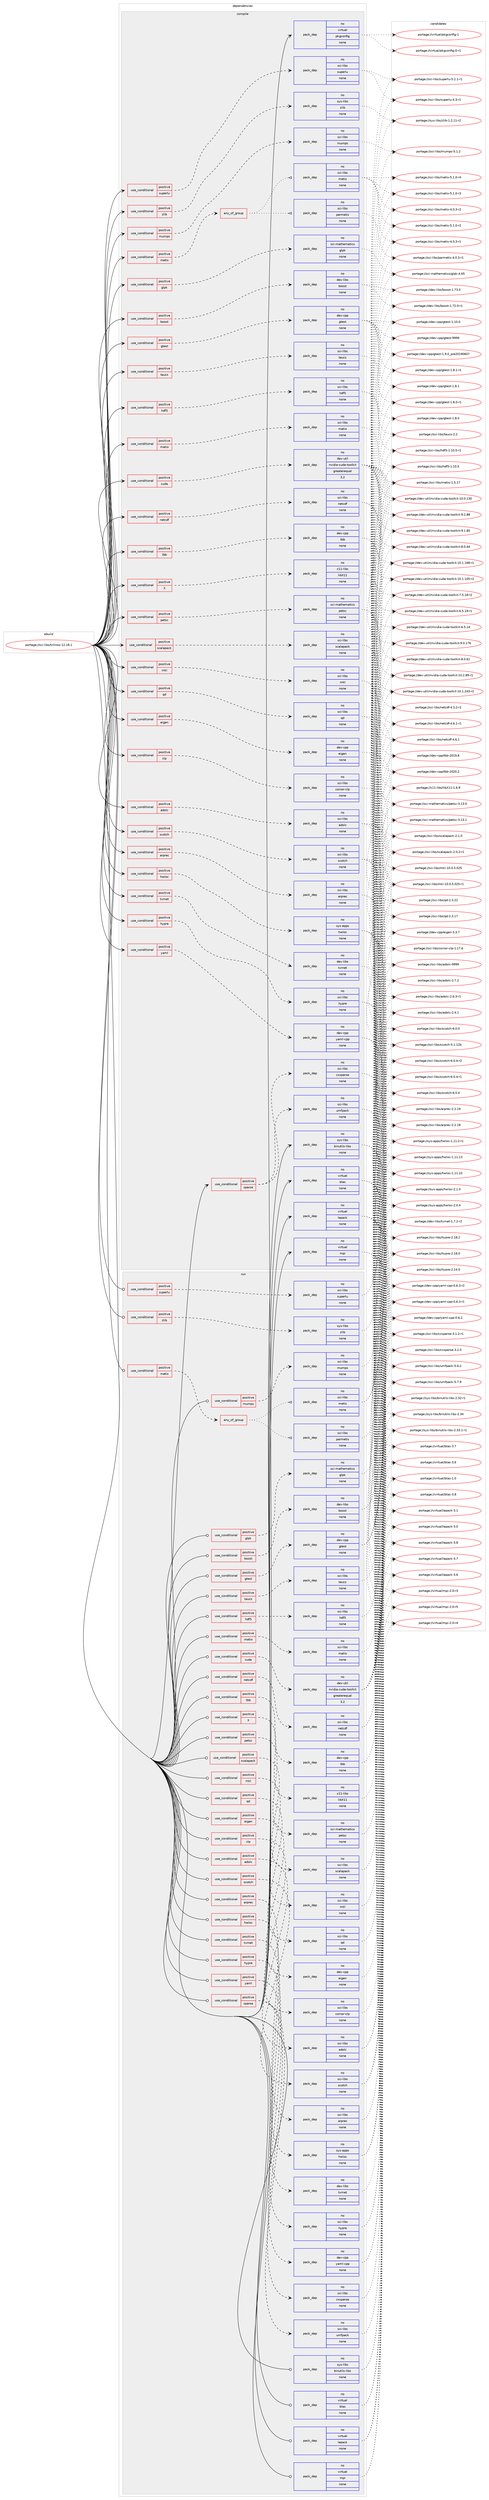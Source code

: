 digraph prolog {

# *************
# Graph options
# *************

newrank=true;
concentrate=true;
compound=true;
graph [rankdir=LR,fontname=Helvetica,fontsize=10,ranksep=1.5];#, ranksep=2.5, nodesep=0.2];
edge  [arrowhead=vee];
node  [fontname=Helvetica,fontsize=10];

# **********
# The ebuild
# **********

subgraph cluster_leftcol {
color=gray;
rank=same;
label=<<i>ebuild</i>>;
id [label="portage://sci-libs/trilinos-12.18.1", color=red, width=4, href="../sci-libs/trilinos-12.18.1.svg"];
}

# ****************
# The dependencies
# ****************

subgraph cluster_midcol {
color=gray;
label=<<i>dependencies</i>>;
subgraph cluster_compile {
fillcolor="#eeeeee";
style=filled;
label=<<i>compile</i>>;
subgraph cond1711 {
dependency9318 [label=<<TABLE BORDER="0" CELLBORDER="1" CELLSPACING="0" CELLPADDING="4"><TR><TD ROWSPAN="3" CELLPADDING="10">use_conditional</TD></TR><TR><TD>positive</TD></TR><TR><TD>X</TD></TR></TABLE>>, shape=none, color=red];
subgraph pack7493 {
dependency9319 [label=<<TABLE BORDER="0" CELLBORDER="1" CELLSPACING="0" CELLPADDING="4" WIDTH="220"><TR><TD ROWSPAN="6" CELLPADDING="30">pack_dep</TD></TR><TR><TD WIDTH="110">no</TD></TR><TR><TD>x11-libs</TD></TR><TR><TD>libX11</TD></TR><TR><TD>none</TD></TR><TR><TD></TD></TR></TABLE>>, shape=none, color=blue];
}
dependency9318:e -> dependency9319:w [weight=20,style="dashed",arrowhead="vee"];
}
id:e -> dependency9318:w [weight=20,style="solid",arrowhead="vee"];
subgraph cond1712 {
dependency9320 [label=<<TABLE BORDER="0" CELLBORDER="1" CELLSPACING="0" CELLPADDING="4"><TR><TD ROWSPAN="3" CELLPADDING="10">use_conditional</TD></TR><TR><TD>positive</TD></TR><TR><TD>adolc</TD></TR></TABLE>>, shape=none, color=red];
subgraph pack7494 {
dependency9321 [label=<<TABLE BORDER="0" CELLBORDER="1" CELLSPACING="0" CELLPADDING="4" WIDTH="220"><TR><TD ROWSPAN="6" CELLPADDING="30">pack_dep</TD></TR><TR><TD WIDTH="110">no</TD></TR><TR><TD>sci-libs</TD></TR><TR><TD>adolc</TD></TR><TR><TD>none</TD></TR><TR><TD></TD></TR></TABLE>>, shape=none, color=blue];
}
dependency9320:e -> dependency9321:w [weight=20,style="dashed",arrowhead="vee"];
}
id:e -> dependency9320:w [weight=20,style="solid",arrowhead="vee"];
subgraph cond1713 {
dependency9322 [label=<<TABLE BORDER="0" CELLBORDER="1" CELLSPACING="0" CELLPADDING="4"><TR><TD ROWSPAN="3" CELLPADDING="10">use_conditional</TD></TR><TR><TD>positive</TD></TR><TR><TD>arprec</TD></TR></TABLE>>, shape=none, color=red];
subgraph pack7495 {
dependency9323 [label=<<TABLE BORDER="0" CELLBORDER="1" CELLSPACING="0" CELLPADDING="4" WIDTH="220"><TR><TD ROWSPAN="6" CELLPADDING="30">pack_dep</TD></TR><TR><TD WIDTH="110">no</TD></TR><TR><TD>sci-libs</TD></TR><TR><TD>arprec</TD></TR><TR><TD>none</TD></TR><TR><TD></TD></TR></TABLE>>, shape=none, color=blue];
}
dependency9322:e -> dependency9323:w [weight=20,style="dashed",arrowhead="vee"];
}
id:e -> dependency9322:w [weight=20,style="solid",arrowhead="vee"];
subgraph cond1714 {
dependency9324 [label=<<TABLE BORDER="0" CELLBORDER="1" CELLSPACING="0" CELLPADDING="4"><TR><TD ROWSPAN="3" CELLPADDING="10">use_conditional</TD></TR><TR><TD>positive</TD></TR><TR><TD>boost</TD></TR></TABLE>>, shape=none, color=red];
subgraph pack7496 {
dependency9325 [label=<<TABLE BORDER="0" CELLBORDER="1" CELLSPACING="0" CELLPADDING="4" WIDTH="220"><TR><TD ROWSPAN="6" CELLPADDING="30">pack_dep</TD></TR><TR><TD WIDTH="110">no</TD></TR><TR><TD>dev-libs</TD></TR><TR><TD>boost</TD></TR><TR><TD>none</TD></TR><TR><TD></TD></TR></TABLE>>, shape=none, color=blue];
}
dependency9324:e -> dependency9325:w [weight=20,style="dashed",arrowhead="vee"];
}
id:e -> dependency9324:w [weight=20,style="solid",arrowhead="vee"];
subgraph cond1715 {
dependency9326 [label=<<TABLE BORDER="0" CELLBORDER="1" CELLSPACING="0" CELLPADDING="4"><TR><TD ROWSPAN="3" CELLPADDING="10">use_conditional</TD></TR><TR><TD>positive</TD></TR><TR><TD>clp</TD></TR></TABLE>>, shape=none, color=red];
subgraph pack7497 {
dependency9327 [label=<<TABLE BORDER="0" CELLBORDER="1" CELLSPACING="0" CELLPADDING="4" WIDTH="220"><TR><TD ROWSPAN="6" CELLPADDING="30">pack_dep</TD></TR><TR><TD WIDTH="110">no</TD></TR><TR><TD>sci-libs</TD></TR><TR><TD>coinor-clp</TD></TR><TR><TD>none</TD></TR><TR><TD></TD></TR></TABLE>>, shape=none, color=blue];
}
dependency9326:e -> dependency9327:w [weight=20,style="dashed",arrowhead="vee"];
}
id:e -> dependency9326:w [weight=20,style="solid",arrowhead="vee"];
subgraph cond1716 {
dependency9328 [label=<<TABLE BORDER="0" CELLBORDER="1" CELLSPACING="0" CELLPADDING="4"><TR><TD ROWSPAN="3" CELLPADDING="10">use_conditional</TD></TR><TR><TD>positive</TD></TR><TR><TD>cuda</TD></TR></TABLE>>, shape=none, color=red];
subgraph pack7498 {
dependency9329 [label=<<TABLE BORDER="0" CELLBORDER="1" CELLSPACING="0" CELLPADDING="4" WIDTH="220"><TR><TD ROWSPAN="6" CELLPADDING="30">pack_dep</TD></TR><TR><TD WIDTH="110">no</TD></TR><TR><TD>dev-util</TD></TR><TR><TD>nvidia-cuda-toolkit</TD></TR><TR><TD>greaterequal</TD></TR><TR><TD>3.2</TD></TR></TABLE>>, shape=none, color=blue];
}
dependency9328:e -> dependency9329:w [weight=20,style="dashed",arrowhead="vee"];
}
id:e -> dependency9328:w [weight=20,style="solid",arrowhead="vee"];
subgraph cond1717 {
dependency9330 [label=<<TABLE BORDER="0" CELLBORDER="1" CELLSPACING="0" CELLPADDING="4"><TR><TD ROWSPAN="3" CELLPADDING="10">use_conditional</TD></TR><TR><TD>positive</TD></TR><TR><TD>eigen</TD></TR></TABLE>>, shape=none, color=red];
subgraph pack7499 {
dependency9331 [label=<<TABLE BORDER="0" CELLBORDER="1" CELLSPACING="0" CELLPADDING="4" WIDTH="220"><TR><TD ROWSPAN="6" CELLPADDING="30">pack_dep</TD></TR><TR><TD WIDTH="110">no</TD></TR><TR><TD>dev-cpp</TD></TR><TR><TD>eigen</TD></TR><TR><TD>none</TD></TR><TR><TD></TD></TR></TABLE>>, shape=none, color=blue];
}
dependency9330:e -> dependency9331:w [weight=20,style="dashed",arrowhead="vee"];
}
id:e -> dependency9330:w [weight=20,style="solid",arrowhead="vee"];
subgraph cond1718 {
dependency9332 [label=<<TABLE BORDER="0" CELLBORDER="1" CELLSPACING="0" CELLPADDING="4"><TR><TD ROWSPAN="3" CELLPADDING="10">use_conditional</TD></TR><TR><TD>positive</TD></TR><TR><TD>glpk</TD></TR></TABLE>>, shape=none, color=red];
subgraph pack7500 {
dependency9333 [label=<<TABLE BORDER="0" CELLBORDER="1" CELLSPACING="0" CELLPADDING="4" WIDTH="220"><TR><TD ROWSPAN="6" CELLPADDING="30">pack_dep</TD></TR><TR><TD WIDTH="110">no</TD></TR><TR><TD>sci-mathematics</TD></TR><TR><TD>glpk</TD></TR><TR><TD>none</TD></TR><TR><TD></TD></TR></TABLE>>, shape=none, color=blue];
}
dependency9332:e -> dependency9333:w [weight=20,style="dashed",arrowhead="vee"];
}
id:e -> dependency9332:w [weight=20,style="solid",arrowhead="vee"];
subgraph cond1719 {
dependency9334 [label=<<TABLE BORDER="0" CELLBORDER="1" CELLSPACING="0" CELLPADDING="4"><TR><TD ROWSPAN="3" CELLPADDING="10">use_conditional</TD></TR><TR><TD>positive</TD></TR><TR><TD>gtest</TD></TR></TABLE>>, shape=none, color=red];
subgraph pack7501 {
dependency9335 [label=<<TABLE BORDER="0" CELLBORDER="1" CELLSPACING="0" CELLPADDING="4" WIDTH="220"><TR><TD ROWSPAN="6" CELLPADDING="30">pack_dep</TD></TR><TR><TD WIDTH="110">no</TD></TR><TR><TD>dev-cpp</TD></TR><TR><TD>gtest</TD></TR><TR><TD>none</TD></TR><TR><TD></TD></TR></TABLE>>, shape=none, color=blue];
}
dependency9334:e -> dependency9335:w [weight=20,style="dashed",arrowhead="vee"];
}
id:e -> dependency9334:w [weight=20,style="solid",arrowhead="vee"];
subgraph cond1720 {
dependency9336 [label=<<TABLE BORDER="0" CELLBORDER="1" CELLSPACING="0" CELLPADDING="4"><TR><TD ROWSPAN="3" CELLPADDING="10">use_conditional</TD></TR><TR><TD>positive</TD></TR><TR><TD>hdf5</TD></TR></TABLE>>, shape=none, color=red];
subgraph pack7502 {
dependency9337 [label=<<TABLE BORDER="0" CELLBORDER="1" CELLSPACING="0" CELLPADDING="4" WIDTH="220"><TR><TD ROWSPAN="6" CELLPADDING="30">pack_dep</TD></TR><TR><TD WIDTH="110">no</TD></TR><TR><TD>sci-libs</TD></TR><TR><TD>hdf5</TD></TR><TR><TD>none</TD></TR><TR><TD></TD></TR></TABLE>>, shape=none, color=blue];
}
dependency9336:e -> dependency9337:w [weight=20,style="dashed",arrowhead="vee"];
}
id:e -> dependency9336:w [weight=20,style="solid",arrowhead="vee"];
subgraph cond1721 {
dependency9338 [label=<<TABLE BORDER="0" CELLBORDER="1" CELLSPACING="0" CELLPADDING="4"><TR><TD ROWSPAN="3" CELLPADDING="10">use_conditional</TD></TR><TR><TD>positive</TD></TR><TR><TD>hwloc</TD></TR></TABLE>>, shape=none, color=red];
subgraph pack7503 {
dependency9339 [label=<<TABLE BORDER="0" CELLBORDER="1" CELLSPACING="0" CELLPADDING="4" WIDTH="220"><TR><TD ROWSPAN="6" CELLPADDING="30">pack_dep</TD></TR><TR><TD WIDTH="110">no</TD></TR><TR><TD>sys-apps</TD></TR><TR><TD>hwloc</TD></TR><TR><TD>none</TD></TR><TR><TD></TD></TR></TABLE>>, shape=none, color=blue];
}
dependency9338:e -> dependency9339:w [weight=20,style="dashed",arrowhead="vee"];
}
id:e -> dependency9338:w [weight=20,style="solid",arrowhead="vee"];
subgraph cond1722 {
dependency9340 [label=<<TABLE BORDER="0" CELLBORDER="1" CELLSPACING="0" CELLPADDING="4"><TR><TD ROWSPAN="3" CELLPADDING="10">use_conditional</TD></TR><TR><TD>positive</TD></TR><TR><TD>hypre</TD></TR></TABLE>>, shape=none, color=red];
subgraph pack7504 {
dependency9341 [label=<<TABLE BORDER="0" CELLBORDER="1" CELLSPACING="0" CELLPADDING="4" WIDTH="220"><TR><TD ROWSPAN="6" CELLPADDING="30">pack_dep</TD></TR><TR><TD WIDTH="110">no</TD></TR><TR><TD>sci-libs</TD></TR><TR><TD>hypre</TD></TR><TR><TD>none</TD></TR><TR><TD></TD></TR></TABLE>>, shape=none, color=blue];
}
dependency9340:e -> dependency9341:w [weight=20,style="dashed",arrowhead="vee"];
}
id:e -> dependency9340:w [weight=20,style="solid",arrowhead="vee"];
subgraph cond1723 {
dependency9342 [label=<<TABLE BORDER="0" CELLBORDER="1" CELLSPACING="0" CELLPADDING="4"><TR><TD ROWSPAN="3" CELLPADDING="10">use_conditional</TD></TR><TR><TD>positive</TD></TR><TR><TD>matio</TD></TR></TABLE>>, shape=none, color=red];
subgraph pack7505 {
dependency9343 [label=<<TABLE BORDER="0" CELLBORDER="1" CELLSPACING="0" CELLPADDING="4" WIDTH="220"><TR><TD ROWSPAN="6" CELLPADDING="30">pack_dep</TD></TR><TR><TD WIDTH="110">no</TD></TR><TR><TD>sci-libs</TD></TR><TR><TD>matio</TD></TR><TR><TD>none</TD></TR><TR><TD></TD></TR></TABLE>>, shape=none, color=blue];
}
dependency9342:e -> dependency9343:w [weight=20,style="dashed",arrowhead="vee"];
}
id:e -> dependency9342:w [weight=20,style="solid",arrowhead="vee"];
subgraph cond1724 {
dependency9344 [label=<<TABLE BORDER="0" CELLBORDER="1" CELLSPACING="0" CELLPADDING="4"><TR><TD ROWSPAN="3" CELLPADDING="10">use_conditional</TD></TR><TR><TD>positive</TD></TR><TR><TD>metis</TD></TR></TABLE>>, shape=none, color=red];
subgraph any105 {
dependency9345 [label=<<TABLE BORDER="0" CELLBORDER="1" CELLSPACING="0" CELLPADDING="4"><TR><TD CELLPADDING="10">any_of_group</TD></TR></TABLE>>, shape=none, color=red];subgraph pack7506 {
dependency9346 [label=<<TABLE BORDER="0" CELLBORDER="1" CELLSPACING="0" CELLPADDING="4" WIDTH="220"><TR><TD ROWSPAN="6" CELLPADDING="30">pack_dep</TD></TR><TR><TD WIDTH="110">no</TD></TR><TR><TD>sci-libs</TD></TR><TR><TD>parmetis</TD></TR><TR><TD>none</TD></TR><TR><TD></TD></TR></TABLE>>, shape=none, color=blue];
}
dependency9345:e -> dependency9346:w [weight=20,style="dotted",arrowhead="oinv"];
subgraph pack7507 {
dependency9347 [label=<<TABLE BORDER="0" CELLBORDER="1" CELLSPACING="0" CELLPADDING="4" WIDTH="220"><TR><TD ROWSPAN="6" CELLPADDING="30">pack_dep</TD></TR><TR><TD WIDTH="110">no</TD></TR><TR><TD>sci-libs</TD></TR><TR><TD>metis</TD></TR><TR><TD>none</TD></TR><TR><TD></TD></TR></TABLE>>, shape=none, color=blue];
}
dependency9345:e -> dependency9347:w [weight=20,style="dotted",arrowhead="oinv"];
}
dependency9344:e -> dependency9345:w [weight=20,style="dashed",arrowhead="vee"];
}
id:e -> dependency9344:w [weight=20,style="solid",arrowhead="vee"];
subgraph cond1725 {
dependency9348 [label=<<TABLE BORDER="0" CELLBORDER="1" CELLSPACING="0" CELLPADDING="4"><TR><TD ROWSPAN="3" CELLPADDING="10">use_conditional</TD></TR><TR><TD>positive</TD></TR><TR><TD>mkl</TD></TR></TABLE>>, shape=none, color=red];
subgraph pack7508 {
dependency9349 [label=<<TABLE BORDER="0" CELLBORDER="1" CELLSPACING="0" CELLPADDING="4" WIDTH="220"><TR><TD ROWSPAN="6" CELLPADDING="30">pack_dep</TD></TR><TR><TD WIDTH="110">no</TD></TR><TR><TD>sci-libs</TD></TR><TR><TD>mkl</TD></TR><TR><TD>none</TD></TR><TR><TD></TD></TR></TABLE>>, shape=none, color=blue];
}
dependency9348:e -> dependency9349:w [weight=20,style="dashed",arrowhead="vee"];
}
id:e -> dependency9348:w [weight=20,style="solid",arrowhead="vee"];
subgraph cond1726 {
dependency9350 [label=<<TABLE BORDER="0" CELLBORDER="1" CELLSPACING="0" CELLPADDING="4"><TR><TD ROWSPAN="3" CELLPADDING="10">use_conditional</TD></TR><TR><TD>positive</TD></TR><TR><TD>mumps</TD></TR></TABLE>>, shape=none, color=red];
subgraph pack7509 {
dependency9351 [label=<<TABLE BORDER="0" CELLBORDER="1" CELLSPACING="0" CELLPADDING="4" WIDTH="220"><TR><TD ROWSPAN="6" CELLPADDING="30">pack_dep</TD></TR><TR><TD WIDTH="110">no</TD></TR><TR><TD>sci-libs</TD></TR><TR><TD>mumps</TD></TR><TR><TD>none</TD></TR><TR><TD></TD></TR></TABLE>>, shape=none, color=blue];
}
dependency9350:e -> dependency9351:w [weight=20,style="dashed",arrowhead="vee"];
}
id:e -> dependency9350:w [weight=20,style="solid",arrowhead="vee"];
subgraph cond1727 {
dependency9352 [label=<<TABLE BORDER="0" CELLBORDER="1" CELLSPACING="0" CELLPADDING="4"><TR><TD ROWSPAN="3" CELLPADDING="10">use_conditional</TD></TR><TR><TD>positive</TD></TR><TR><TD>netcdf</TD></TR></TABLE>>, shape=none, color=red];
subgraph pack7510 {
dependency9353 [label=<<TABLE BORDER="0" CELLBORDER="1" CELLSPACING="0" CELLPADDING="4" WIDTH="220"><TR><TD ROWSPAN="6" CELLPADDING="30">pack_dep</TD></TR><TR><TD WIDTH="110">no</TD></TR><TR><TD>sci-libs</TD></TR><TR><TD>netcdf</TD></TR><TR><TD>none</TD></TR><TR><TD></TD></TR></TABLE>>, shape=none, color=blue];
}
dependency9352:e -> dependency9353:w [weight=20,style="dashed",arrowhead="vee"];
}
id:e -> dependency9352:w [weight=20,style="solid",arrowhead="vee"];
subgraph cond1728 {
dependency9354 [label=<<TABLE BORDER="0" CELLBORDER="1" CELLSPACING="0" CELLPADDING="4"><TR><TD ROWSPAN="3" CELLPADDING="10">use_conditional</TD></TR><TR><TD>positive</TD></TR><TR><TD>petsc</TD></TR></TABLE>>, shape=none, color=red];
subgraph pack7511 {
dependency9355 [label=<<TABLE BORDER="0" CELLBORDER="1" CELLSPACING="0" CELLPADDING="4" WIDTH="220"><TR><TD ROWSPAN="6" CELLPADDING="30">pack_dep</TD></TR><TR><TD WIDTH="110">no</TD></TR><TR><TD>sci-mathematics</TD></TR><TR><TD>petsc</TD></TR><TR><TD>none</TD></TR><TR><TD></TD></TR></TABLE>>, shape=none, color=blue];
}
dependency9354:e -> dependency9355:w [weight=20,style="dashed",arrowhead="vee"];
}
id:e -> dependency9354:w [weight=20,style="solid",arrowhead="vee"];
subgraph cond1729 {
dependency9356 [label=<<TABLE BORDER="0" CELLBORDER="1" CELLSPACING="0" CELLPADDING="4"><TR><TD ROWSPAN="3" CELLPADDING="10">use_conditional</TD></TR><TR><TD>positive</TD></TR><TR><TD>qd</TD></TR></TABLE>>, shape=none, color=red];
subgraph pack7512 {
dependency9357 [label=<<TABLE BORDER="0" CELLBORDER="1" CELLSPACING="0" CELLPADDING="4" WIDTH="220"><TR><TD ROWSPAN="6" CELLPADDING="30">pack_dep</TD></TR><TR><TD WIDTH="110">no</TD></TR><TR><TD>sci-libs</TD></TR><TR><TD>qd</TD></TR><TR><TD>none</TD></TR><TR><TD></TD></TR></TABLE>>, shape=none, color=blue];
}
dependency9356:e -> dependency9357:w [weight=20,style="dashed",arrowhead="vee"];
}
id:e -> dependency9356:w [weight=20,style="solid",arrowhead="vee"];
subgraph cond1730 {
dependency9358 [label=<<TABLE BORDER="0" CELLBORDER="1" CELLSPACING="0" CELLPADDING="4"><TR><TD ROWSPAN="3" CELLPADDING="10">use_conditional</TD></TR><TR><TD>positive</TD></TR><TR><TD>scalapack</TD></TR></TABLE>>, shape=none, color=red];
subgraph pack7513 {
dependency9359 [label=<<TABLE BORDER="0" CELLBORDER="1" CELLSPACING="0" CELLPADDING="4" WIDTH="220"><TR><TD ROWSPAN="6" CELLPADDING="30">pack_dep</TD></TR><TR><TD WIDTH="110">no</TD></TR><TR><TD>sci-libs</TD></TR><TR><TD>scalapack</TD></TR><TR><TD>none</TD></TR><TR><TD></TD></TR></TABLE>>, shape=none, color=blue];
}
dependency9358:e -> dependency9359:w [weight=20,style="dashed",arrowhead="vee"];
}
id:e -> dependency9358:w [weight=20,style="solid",arrowhead="vee"];
subgraph cond1731 {
dependency9360 [label=<<TABLE BORDER="0" CELLBORDER="1" CELLSPACING="0" CELLPADDING="4"><TR><TD ROWSPAN="3" CELLPADDING="10">use_conditional</TD></TR><TR><TD>positive</TD></TR><TR><TD>scotch</TD></TR></TABLE>>, shape=none, color=red];
subgraph pack7514 {
dependency9361 [label=<<TABLE BORDER="0" CELLBORDER="1" CELLSPACING="0" CELLPADDING="4" WIDTH="220"><TR><TD ROWSPAN="6" CELLPADDING="30">pack_dep</TD></TR><TR><TD WIDTH="110">no</TD></TR><TR><TD>sci-libs</TD></TR><TR><TD>scotch</TD></TR><TR><TD>none</TD></TR><TR><TD></TD></TR></TABLE>>, shape=none, color=blue];
}
dependency9360:e -> dependency9361:w [weight=20,style="dashed",arrowhead="vee"];
}
id:e -> dependency9360:w [weight=20,style="solid",arrowhead="vee"];
subgraph cond1732 {
dependency9362 [label=<<TABLE BORDER="0" CELLBORDER="1" CELLSPACING="0" CELLPADDING="4"><TR><TD ROWSPAN="3" CELLPADDING="10">use_conditional</TD></TR><TR><TD>positive</TD></TR><TR><TD>sparse</TD></TR></TABLE>>, shape=none, color=red];
subgraph pack7515 {
dependency9363 [label=<<TABLE BORDER="0" CELLBORDER="1" CELLSPACING="0" CELLPADDING="4" WIDTH="220"><TR><TD ROWSPAN="6" CELLPADDING="30">pack_dep</TD></TR><TR><TD WIDTH="110">no</TD></TR><TR><TD>sci-libs</TD></TR><TR><TD>cxsparse</TD></TR><TR><TD>none</TD></TR><TR><TD></TD></TR></TABLE>>, shape=none, color=blue];
}
dependency9362:e -> dependency9363:w [weight=20,style="dashed",arrowhead="vee"];
subgraph pack7516 {
dependency9364 [label=<<TABLE BORDER="0" CELLBORDER="1" CELLSPACING="0" CELLPADDING="4" WIDTH="220"><TR><TD ROWSPAN="6" CELLPADDING="30">pack_dep</TD></TR><TR><TD WIDTH="110">no</TD></TR><TR><TD>sci-libs</TD></TR><TR><TD>umfpack</TD></TR><TR><TD>none</TD></TR><TR><TD></TD></TR></TABLE>>, shape=none, color=blue];
}
dependency9362:e -> dependency9364:w [weight=20,style="dashed",arrowhead="vee"];
}
id:e -> dependency9362:w [weight=20,style="solid",arrowhead="vee"];
subgraph cond1733 {
dependency9365 [label=<<TABLE BORDER="0" CELLBORDER="1" CELLSPACING="0" CELLPADDING="4"><TR><TD ROWSPAN="3" CELLPADDING="10">use_conditional</TD></TR><TR><TD>positive</TD></TR><TR><TD>superlu</TD></TR></TABLE>>, shape=none, color=red];
subgraph pack7517 {
dependency9366 [label=<<TABLE BORDER="0" CELLBORDER="1" CELLSPACING="0" CELLPADDING="4" WIDTH="220"><TR><TD ROWSPAN="6" CELLPADDING="30">pack_dep</TD></TR><TR><TD WIDTH="110">no</TD></TR><TR><TD>sci-libs</TD></TR><TR><TD>superlu</TD></TR><TR><TD>none</TD></TR><TR><TD></TD></TR></TABLE>>, shape=none, color=blue];
}
dependency9365:e -> dependency9366:w [weight=20,style="dashed",arrowhead="vee"];
}
id:e -> dependency9365:w [weight=20,style="solid",arrowhead="vee"];
subgraph cond1734 {
dependency9367 [label=<<TABLE BORDER="0" CELLBORDER="1" CELLSPACING="0" CELLPADDING="4"><TR><TD ROWSPAN="3" CELLPADDING="10">use_conditional</TD></TR><TR><TD>positive</TD></TR><TR><TD>taucs</TD></TR></TABLE>>, shape=none, color=red];
subgraph pack7518 {
dependency9368 [label=<<TABLE BORDER="0" CELLBORDER="1" CELLSPACING="0" CELLPADDING="4" WIDTH="220"><TR><TD ROWSPAN="6" CELLPADDING="30">pack_dep</TD></TR><TR><TD WIDTH="110">no</TD></TR><TR><TD>sci-libs</TD></TR><TR><TD>taucs</TD></TR><TR><TD>none</TD></TR><TR><TD></TD></TR></TABLE>>, shape=none, color=blue];
}
dependency9367:e -> dependency9368:w [weight=20,style="dashed",arrowhead="vee"];
}
id:e -> dependency9367:w [weight=20,style="solid",arrowhead="vee"];
subgraph cond1735 {
dependency9369 [label=<<TABLE BORDER="0" CELLBORDER="1" CELLSPACING="0" CELLPADDING="4"><TR><TD ROWSPAN="3" CELLPADDING="10">use_conditional</TD></TR><TR><TD>positive</TD></TR><TR><TD>tbb</TD></TR></TABLE>>, shape=none, color=red];
subgraph pack7519 {
dependency9370 [label=<<TABLE BORDER="0" CELLBORDER="1" CELLSPACING="0" CELLPADDING="4" WIDTH="220"><TR><TD ROWSPAN="6" CELLPADDING="30">pack_dep</TD></TR><TR><TD WIDTH="110">no</TD></TR><TR><TD>dev-cpp</TD></TR><TR><TD>tbb</TD></TR><TR><TD>none</TD></TR><TR><TD></TD></TR></TABLE>>, shape=none, color=blue];
}
dependency9369:e -> dependency9370:w [weight=20,style="dashed",arrowhead="vee"];
}
id:e -> dependency9369:w [weight=20,style="solid",arrowhead="vee"];
subgraph cond1736 {
dependency9371 [label=<<TABLE BORDER="0" CELLBORDER="1" CELLSPACING="0" CELLPADDING="4"><TR><TD ROWSPAN="3" CELLPADDING="10">use_conditional</TD></TR><TR><TD>positive</TD></TR><TR><TD>tvmet</TD></TR></TABLE>>, shape=none, color=red];
subgraph pack7520 {
dependency9372 [label=<<TABLE BORDER="0" CELLBORDER="1" CELLSPACING="0" CELLPADDING="4" WIDTH="220"><TR><TD ROWSPAN="6" CELLPADDING="30">pack_dep</TD></TR><TR><TD WIDTH="110">no</TD></TR><TR><TD>dev-libs</TD></TR><TR><TD>tvmet</TD></TR><TR><TD>none</TD></TR><TR><TD></TD></TR></TABLE>>, shape=none, color=blue];
}
dependency9371:e -> dependency9372:w [weight=20,style="dashed",arrowhead="vee"];
}
id:e -> dependency9371:w [weight=20,style="solid",arrowhead="vee"];
subgraph cond1737 {
dependency9373 [label=<<TABLE BORDER="0" CELLBORDER="1" CELLSPACING="0" CELLPADDING="4"><TR><TD ROWSPAN="3" CELLPADDING="10">use_conditional</TD></TR><TR><TD>positive</TD></TR><TR><TD>yaml</TD></TR></TABLE>>, shape=none, color=red];
subgraph pack7521 {
dependency9374 [label=<<TABLE BORDER="0" CELLBORDER="1" CELLSPACING="0" CELLPADDING="4" WIDTH="220"><TR><TD ROWSPAN="6" CELLPADDING="30">pack_dep</TD></TR><TR><TD WIDTH="110">no</TD></TR><TR><TD>dev-cpp</TD></TR><TR><TD>yaml-cpp</TD></TR><TR><TD>none</TD></TR><TR><TD></TD></TR></TABLE>>, shape=none, color=blue];
}
dependency9373:e -> dependency9374:w [weight=20,style="dashed",arrowhead="vee"];
}
id:e -> dependency9373:w [weight=20,style="solid",arrowhead="vee"];
subgraph cond1738 {
dependency9375 [label=<<TABLE BORDER="0" CELLBORDER="1" CELLSPACING="0" CELLPADDING="4"><TR><TD ROWSPAN="3" CELLPADDING="10">use_conditional</TD></TR><TR><TD>positive</TD></TR><TR><TD>zlib</TD></TR></TABLE>>, shape=none, color=red];
subgraph pack7522 {
dependency9376 [label=<<TABLE BORDER="0" CELLBORDER="1" CELLSPACING="0" CELLPADDING="4" WIDTH="220"><TR><TD ROWSPAN="6" CELLPADDING="30">pack_dep</TD></TR><TR><TD WIDTH="110">no</TD></TR><TR><TD>sys-libs</TD></TR><TR><TD>zlib</TD></TR><TR><TD>none</TD></TR><TR><TD></TD></TR></TABLE>>, shape=none, color=blue];
}
dependency9375:e -> dependency9376:w [weight=20,style="dashed",arrowhead="vee"];
}
id:e -> dependency9375:w [weight=20,style="solid",arrowhead="vee"];
subgraph pack7523 {
dependency9377 [label=<<TABLE BORDER="0" CELLBORDER="1" CELLSPACING="0" CELLPADDING="4" WIDTH="220"><TR><TD ROWSPAN="6" CELLPADDING="30">pack_dep</TD></TR><TR><TD WIDTH="110">no</TD></TR><TR><TD>sys-libs</TD></TR><TR><TD>binutils-libs</TD></TR><TR><TD>none</TD></TR><TR><TD></TD></TR></TABLE>>, shape=none, color=blue];
}
id:e -> dependency9377:w [weight=20,style="solid",arrowhead="vee"];
subgraph pack7524 {
dependency9378 [label=<<TABLE BORDER="0" CELLBORDER="1" CELLSPACING="0" CELLPADDING="4" WIDTH="220"><TR><TD ROWSPAN="6" CELLPADDING="30">pack_dep</TD></TR><TR><TD WIDTH="110">no</TD></TR><TR><TD>virtual</TD></TR><TR><TD>blas</TD></TR><TR><TD>none</TD></TR><TR><TD></TD></TR></TABLE>>, shape=none, color=blue];
}
id:e -> dependency9378:w [weight=20,style="solid",arrowhead="vee"];
subgraph pack7525 {
dependency9379 [label=<<TABLE BORDER="0" CELLBORDER="1" CELLSPACING="0" CELLPADDING="4" WIDTH="220"><TR><TD ROWSPAN="6" CELLPADDING="30">pack_dep</TD></TR><TR><TD WIDTH="110">no</TD></TR><TR><TD>virtual</TD></TR><TR><TD>lapack</TD></TR><TR><TD>none</TD></TR><TR><TD></TD></TR></TABLE>>, shape=none, color=blue];
}
id:e -> dependency9379:w [weight=20,style="solid",arrowhead="vee"];
subgraph pack7526 {
dependency9380 [label=<<TABLE BORDER="0" CELLBORDER="1" CELLSPACING="0" CELLPADDING="4" WIDTH="220"><TR><TD ROWSPAN="6" CELLPADDING="30">pack_dep</TD></TR><TR><TD WIDTH="110">no</TD></TR><TR><TD>virtual</TD></TR><TR><TD>mpi</TD></TR><TR><TD>none</TD></TR><TR><TD></TD></TR></TABLE>>, shape=none, color=blue];
}
id:e -> dependency9380:w [weight=20,style="solid",arrowhead="vee"];
subgraph pack7527 {
dependency9381 [label=<<TABLE BORDER="0" CELLBORDER="1" CELLSPACING="0" CELLPADDING="4" WIDTH="220"><TR><TD ROWSPAN="6" CELLPADDING="30">pack_dep</TD></TR><TR><TD WIDTH="110">no</TD></TR><TR><TD>virtual</TD></TR><TR><TD>pkgconfig</TD></TR><TR><TD>none</TD></TR><TR><TD></TD></TR></TABLE>>, shape=none, color=blue];
}
id:e -> dependency9381:w [weight=20,style="solid",arrowhead="vee"];
}
subgraph cluster_compileandrun {
fillcolor="#eeeeee";
style=filled;
label=<<i>compile and run</i>>;
}
subgraph cluster_run {
fillcolor="#eeeeee";
style=filled;
label=<<i>run</i>>;
subgraph cond1739 {
dependency9382 [label=<<TABLE BORDER="0" CELLBORDER="1" CELLSPACING="0" CELLPADDING="4"><TR><TD ROWSPAN="3" CELLPADDING="10">use_conditional</TD></TR><TR><TD>positive</TD></TR><TR><TD>X</TD></TR></TABLE>>, shape=none, color=red];
subgraph pack7528 {
dependency9383 [label=<<TABLE BORDER="0" CELLBORDER="1" CELLSPACING="0" CELLPADDING="4" WIDTH="220"><TR><TD ROWSPAN="6" CELLPADDING="30">pack_dep</TD></TR><TR><TD WIDTH="110">no</TD></TR><TR><TD>x11-libs</TD></TR><TR><TD>libX11</TD></TR><TR><TD>none</TD></TR><TR><TD></TD></TR></TABLE>>, shape=none, color=blue];
}
dependency9382:e -> dependency9383:w [weight=20,style="dashed",arrowhead="vee"];
}
id:e -> dependency9382:w [weight=20,style="solid",arrowhead="odot"];
subgraph cond1740 {
dependency9384 [label=<<TABLE BORDER="0" CELLBORDER="1" CELLSPACING="0" CELLPADDING="4"><TR><TD ROWSPAN="3" CELLPADDING="10">use_conditional</TD></TR><TR><TD>positive</TD></TR><TR><TD>adolc</TD></TR></TABLE>>, shape=none, color=red];
subgraph pack7529 {
dependency9385 [label=<<TABLE BORDER="0" CELLBORDER="1" CELLSPACING="0" CELLPADDING="4" WIDTH="220"><TR><TD ROWSPAN="6" CELLPADDING="30">pack_dep</TD></TR><TR><TD WIDTH="110">no</TD></TR><TR><TD>sci-libs</TD></TR><TR><TD>adolc</TD></TR><TR><TD>none</TD></TR><TR><TD></TD></TR></TABLE>>, shape=none, color=blue];
}
dependency9384:e -> dependency9385:w [weight=20,style="dashed",arrowhead="vee"];
}
id:e -> dependency9384:w [weight=20,style="solid",arrowhead="odot"];
subgraph cond1741 {
dependency9386 [label=<<TABLE BORDER="0" CELLBORDER="1" CELLSPACING="0" CELLPADDING="4"><TR><TD ROWSPAN="3" CELLPADDING="10">use_conditional</TD></TR><TR><TD>positive</TD></TR><TR><TD>arprec</TD></TR></TABLE>>, shape=none, color=red];
subgraph pack7530 {
dependency9387 [label=<<TABLE BORDER="0" CELLBORDER="1" CELLSPACING="0" CELLPADDING="4" WIDTH="220"><TR><TD ROWSPAN="6" CELLPADDING="30">pack_dep</TD></TR><TR><TD WIDTH="110">no</TD></TR><TR><TD>sci-libs</TD></TR><TR><TD>arprec</TD></TR><TR><TD>none</TD></TR><TR><TD></TD></TR></TABLE>>, shape=none, color=blue];
}
dependency9386:e -> dependency9387:w [weight=20,style="dashed",arrowhead="vee"];
}
id:e -> dependency9386:w [weight=20,style="solid",arrowhead="odot"];
subgraph cond1742 {
dependency9388 [label=<<TABLE BORDER="0" CELLBORDER="1" CELLSPACING="0" CELLPADDING="4"><TR><TD ROWSPAN="3" CELLPADDING="10">use_conditional</TD></TR><TR><TD>positive</TD></TR><TR><TD>boost</TD></TR></TABLE>>, shape=none, color=red];
subgraph pack7531 {
dependency9389 [label=<<TABLE BORDER="0" CELLBORDER="1" CELLSPACING="0" CELLPADDING="4" WIDTH="220"><TR><TD ROWSPAN="6" CELLPADDING="30">pack_dep</TD></TR><TR><TD WIDTH="110">no</TD></TR><TR><TD>dev-libs</TD></TR><TR><TD>boost</TD></TR><TR><TD>none</TD></TR><TR><TD></TD></TR></TABLE>>, shape=none, color=blue];
}
dependency9388:e -> dependency9389:w [weight=20,style="dashed",arrowhead="vee"];
}
id:e -> dependency9388:w [weight=20,style="solid",arrowhead="odot"];
subgraph cond1743 {
dependency9390 [label=<<TABLE BORDER="0" CELLBORDER="1" CELLSPACING="0" CELLPADDING="4"><TR><TD ROWSPAN="3" CELLPADDING="10">use_conditional</TD></TR><TR><TD>positive</TD></TR><TR><TD>clp</TD></TR></TABLE>>, shape=none, color=red];
subgraph pack7532 {
dependency9391 [label=<<TABLE BORDER="0" CELLBORDER="1" CELLSPACING="0" CELLPADDING="4" WIDTH="220"><TR><TD ROWSPAN="6" CELLPADDING="30">pack_dep</TD></TR><TR><TD WIDTH="110">no</TD></TR><TR><TD>sci-libs</TD></TR><TR><TD>coinor-clp</TD></TR><TR><TD>none</TD></TR><TR><TD></TD></TR></TABLE>>, shape=none, color=blue];
}
dependency9390:e -> dependency9391:w [weight=20,style="dashed",arrowhead="vee"];
}
id:e -> dependency9390:w [weight=20,style="solid",arrowhead="odot"];
subgraph cond1744 {
dependency9392 [label=<<TABLE BORDER="0" CELLBORDER="1" CELLSPACING="0" CELLPADDING="4"><TR><TD ROWSPAN="3" CELLPADDING="10">use_conditional</TD></TR><TR><TD>positive</TD></TR><TR><TD>cuda</TD></TR></TABLE>>, shape=none, color=red];
subgraph pack7533 {
dependency9393 [label=<<TABLE BORDER="0" CELLBORDER="1" CELLSPACING="0" CELLPADDING="4" WIDTH="220"><TR><TD ROWSPAN="6" CELLPADDING="30">pack_dep</TD></TR><TR><TD WIDTH="110">no</TD></TR><TR><TD>dev-util</TD></TR><TR><TD>nvidia-cuda-toolkit</TD></TR><TR><TD>greaterequal</TD></TR><TR><TD>3.2</TD></TR></TABLE>>, shape=none, color=blue];
}
dependency9392:e -> dependency9393:w [weight=20,style="dashed",arrowhead="vee"];
}
id:e -> dependency9392:w [weight=20,style="solid",arrowhead="odot"];
subgraph cond1745 {
dependency9394 [label=<<TABLE BORDER="0" CELLBORDER="1" CELLSPACING="0" CELLPADDING="4"><TR><TD ROWSPAN="3" CELLPADDING="10">use_conditional</TD></TR><TR><TD>positive</TD></TR><TR><TD>eigen</TD></TR></TABLE>>, shape=none, color=red];
subgraph pack7534 {
dependency9395 [label=<<TABLE BORDER="0" CELLBORDER="1" CELLSPACING="0" CELLPADDING="4" WIDTH="220"><TR><TD ROWSPAN="6" CELLPADDING="30">pack_dep</TD></TR><TR><TD WIDTH="110">no</TD></TR><TR><TD>dev-cpp</TD></TR><TR><TD>eigen</TD></TR><TR><TD>none</TD></TR><TR><TD></TD></TR></TABLE>>, shape=none, color=blue];
}
dependency9394:e -> dependency9395:w [weight=20,style="dashed",arrowhead="vee"];
}
id:e -> dependency9394:w [weight=20,style="solid",arrowhead="odot"];
subgraph cond1746 {
dependency9396 [label=<<TABLE BORDER="0" CELLBORDER="1" CELLSPACING="0" CELLPADDING="4"><TR><TD ROWSPAN="3" CELLPADDING="10">use_conditional</TD></TR><TR><TD>positive</TD></TR><TR><TD>glpk</TD></TR></TABLE>>, shape=none, color=red];
subgraph pack7535 {
dependency9397 [label=<<TABLE BORDER="0" CELLBORDER="1" CELLSPACING="0" CELLPADDING="4" WIDTH="220"><TR><TD ROWSPAN="6" CELLPADDING="30">pack_dep</TD></TR><TR><TD WIDTH="110">no</TD></TR><TR><TD>sci-mathematics</TD></TR><TR><TD>glpk</TD></TR><TR><TD>none</TD></TR><TR><TD></TD></TR></TABLE>>, shape=none, color=blue];
}
dependency9396:e -> dependency9397:w [weight=20,style="dashed",arrowhead="vee"];
}
id:e -> dependency9396:w [weight=20,style="solid",arrowhead="odot"];
subgraph cond1747 {
dependency9398 [label=<<TABLE BORDER="0" CELLBORDER="1" CELLSPACING="0" CELLPADDING="4"><TR><TD ROWSPAN="3" CELLPADDING="10">use_conditional</TD></TR><TR><TD>positive</TD></TR><TR><TD>gtest</TD></TR></TABLE>>, shape=none, color=red];
subgraph pack7536 {
dependency9399 [label=<<TABLE BORDER="0" CELLBORDER="1" CELLSPACING="0" CELLPADDING="4" WIDTH="220"><TR><TD ROWSPAN="6" CELLPADDING="30">pack_dep</TD></TR><TR><TD WIDTH="110">no</TD></TR><TR><TD>dev-cpp</TD></TR><TR><TD>gtest</TD></TR><TR><TD>none</TD></TR><TR><TD></TD></TR></TABLE>>, shape=none, color=blue];
}
dependency9398:e -> dependency9399:w [weight=20,style="dashed",arrowhead="vee"];
}
id:e -> dependency9398:w [weight=20,style="solid",arrowhead="odot"];
subgraph cond1748 {
dependency9400 [label=<<TABLE BORDER="0" CELLBORDER="1" CELLSPACING="0" CELLPADDING="4"><TR><TD ROWSPAN="3" CELLPADDING="10">use_conditional</TD></TR><TR><TD>positive</TD></TR><TR><TD>hdf5</TD></TR></TABLE>>, shape=none, color=red];
subgraph pack7537 {
dependency9401 [label=<<TABLE BORDER="0" CELLBORDER="1" CELLSPACING="0" CELLPADDING="4" WIDTH="220"><TR><TD ROWSPAN="6" CELLPADDING="30">pack_dep</TD></TR><TR><TD WIDTH="110">no</TD></TR><TR><TD>sci-libs</TD></TR><TR><TD>hdf5</TD></TR><TR><TD>none</TD></TR><TR><TD></TD></TR></TABLE>>, shape=none, color=blue];
}
dependency9400:e -> dependency9401:w [weight=20,style="dashed",arrowhead="vee"];
}
id:e -> dependency9400:w [weight=20,style="solid",arrowhead="odot"];
subgraph cond1749 {
dependency9402 [label=<<TABLE BORDER="0" CELLBORDER="1" CELLSPACING="0" CELLPADDING="4"><TR><TD ROWSPAN="3" CELLPADDING="10">use_conditional</TD></TR><TR><TD>positive</TD></TR><TR><TD>hwloc</TD></TR></TABLE>>, shape=none, color=red];
subgraph pack7538 {
dependency9403 [label=<<TABLE BORDER="0" CELLBORDER="1" CELLSPACING="0" CELLPADDING="4" WIDTH="220"><TR><TD ROWSPAN="6" CELLPADDING="30">pack_dep</TD></TR><TR><TD WIDTH="110">no</TD></TR><TR><TD>sys-apps</TD></TR><TR><TD>hwloc</TD></TR><TR><TD>none</TD></TR><TR><TD></TD></TR></TABLE>>, shape=none, color=blue];
}
dependency9402:e -> dependency9403:w [weight=20,style="dashed",arrowhead="vee"];
}
id:e -> dependency9402:w [weight=20,style="solid",arrowhead="odot"];
subgraph cond1750 {
dependency9404 [label=<<TABLE BORDER="0" CELLBORDER="1" CELLSPACING="0" CELLPADDING="4"><TR><TD ROWSPAN="3" CELLPADDING="10">use_conditional</TD></TR><TR><TD>positive</TD></TR><TR><TD>hypre</TD></TR></TABLE>>, shape=none, color=red];
subgraph pack7539 {
dependency9405 [label=<<TABLE BORDER="0" CELLBORDER="1" CELLSPACING="0" CELLPADDING="4" WIDTH="220"><TR><TD ROWSPAN="6" CELLPADDING="30">pack_dep</TD></TR><TR><TD WIDTH="110">no</TD></TR><TR><TD>sci-libs</TD></TR><TR><TD>hypre</TD></TR><TR><TD>none</TD></TR><TR><TD></TD></TR></TABLE>>, shape=none, color=blue];
}
dependency9404:e -> dependency9405:w [weight=20,style="dashed",arrowhead="vee"];
}
id:e -> dependency9404:w [weight=20,style="solid",arrowhead="odot"];
subgraph cond1751 {
dependency9406 [label=<<TABLE BORDER="0" CELLBORDER="1" CELLSPACING="0" CELLPADDING="4"><TR><TD ROWSPAN="3" CELLPADDING="10">use_conditional</TD></TR><TR><TD>positive</TD></TR><TR><TD>matio</TD></TR></TABLE>>, shape=none, color=red];
subgraph pack7540 {
dependency9407 [label=<<TABLE BORDER="0" CELLBORDER="1" CELLSPACING="0" CELLPADDING="4" WIDTH="220"><TR><TD ROWSPAN="6" CELLPADDING="30">pack_dep</TD></TR><TR><TD WIDTH="110">no</TD></TR><TR><TD>sci-libs</TD></TR><TR><TD>matio</TD></TR><TR><TD>none</TD></TR><TR><TD></TD></TR></TABLE>>, shape=none, color=blue];
}
dependency9406:e -> dependency9407:w [weight=20,style="dashed",arrowhead="vee"];
}
id:e -> dependency9406:w [weight=20,style="solid",arrowhead="odot"];
subgraph cond1752 {
dependency9408 [label=<<TABLE BORDER="0" CELLBORDER="1" CELLSPACING="0" CELLPADDING="4"><TR><TD ROWSPAN="3" CELLPADDING="10">use_conditional</TD></TR><TR><TD>positive</TD></TR><TR><TD>metis</TD></TR></TABLE>>, shape=none, color=red];
subgraph any106 {
dependency9409 [label=<<TABLE BORDER="0" CELLBORDER="1" CELLSPACING="0" CELLPADDING="4"><TR><TD CELLPADDING="10">any_of_group</TD></TR></TABLE>>, shape=none, color=red];subgraph pack7541 {
dependency9410 [label=<<TABLE BORDER="0" CELLBORDER="1" CELLSPACING="0" CELLPADDING="4" WIDTH="220"><TR><TD ROWSPAN="6" CELLPADDING="30">pack_dep</TD></TR><TR><TD WIDTH="110">no</TD></TR><TR><TD>sci-libs</TD></TR><TR><TD>parmetis</TD></TR><TR><TD>none</TD></TR><TR><TD></TD></TR></TABLE>>, shape=none, color=blue];
}
dependency9409:e -> dependency9410:w [weight=20,style="dotted",arrowhead="oinv"];
subgraph pack7542 {
dependency9411 [label=<<TABLE BORDER="0" CELLBORDER="1" CELLSPACING="0" CELLPADDING="4" WIDTH="220"><TR><TD ROWSPAN="6" CELLPADDING="30">pack_dep</TD></TR><TR><TD WIDTH="110">no</TD></TR><TR><TD>sci-libs</TD></TR><TR><TD>metis</TD></TR><TR><TD>none</TD></TR><TR><TD></TD></TR></TABLE>>, shape=none, color=blue];
}
dependency9409:e -> dependency9411:w [weight=20,style="dotted",arrowhead="oinv"];
}
dependency9408:e -> dependency9409:w [weight=20,style="dashed",arrowhead="vee"];
}
id:e -> dependency9408:w [weight=20,style="solid",arrowhead="odot"];
subgraph cond1753 {
dependency9412 [label=<<TABLE BORDER="0" CELLBORDER="1" CELLSPACING="0" CELLPADDING="4"><TR><TD ROWSPAN="3" CELLPADDING="10">use_conditional</TD></TR><TR><TD>positive</TD></TR><TR><TD>mkl</TD></TR></TABLE>>, shape=none, color=red];
subgraph pack7543 {
dependency9413 [label=<<TABLE BORDER="0" CELLBORDER="1" CELLSPACING="0" CELLPADDING="4" WIDTH="220"><TR><TD ROWSPAN="6" CELLPADDING="30">pack_dep</TD></TR><TR><TD WIDTH="110">no</TD></TR><TR><TD>sci-libs</TD></TR><TR><TD>mkl</TD></TR><TR><TD>none</TD></TR><TR><TD></TD></TR></TABLE>>, shape=none, color=blue];
}
dependency9412:e -> dependency9413:w [weight=20,style="dashed",arrowhead="vee"];
}
id:e -> dependency9412:w [weight=20,style="solid",arrowhead="odot"];
subgraph cond1754 {
dependency9414 [label=<<TABLE BORDER="0" CELLBORDER="1" CELLSPACING="0" CELLPADDING="4"><TR><TD ROWSPAN="3" CELLPADDING="10">use_conditional</TD></TR><TR><TD>positive</TD></TR><TR><TD>mumps</TD></TR></TABLE>>, shape=none, color=red];
subgraph pack7544 {
dependency9415 [label=<<TABLE BORDER="0" CELLBORDER="1" CELLSPACING="0" CELLPADDING="4" WIDTH="220"><TR><TD ROWSPAN="6" CELLPADDING="30">pack_dep</TD></TR><TR><TD WIDTH="110">no</TD></TR><TR><TD>sci-libs</TD></TR><TR><TD>mumps</TD></TR><TR><TD>none</TD></TR><TR><TD></TD></TR></TABLE>>, shape=none, color=blue];
}
dependency9414:e -> dependency9415:w [weight=20,style="dashed",arrowhead="vee"];
}
id:e -> dependency9414:w [weight=20,style="solid",arrowhead="odot"];
subgraph cond1755 {
dependency9416 [label=<<TABLE BORDER="0" CELLBORDER="1" CELLSPACING="0" CELLPADDING="4"><TR><TD ROWSPAN="3" CELLPADDING="10">use_conditional</TD></TR><TR><TD>positive</TD></TR><TR><TD>netcdf</TD></TR></TABLE>>, shape=none, color=red];
subgraph pack7545 {
dependency9417 [label=<<TABLE BORDER="0" CELLBORDER="1" CELLSPACING="0" CELLPADDING="4" WIDTH="220"><TR><TD ROWSPAN="6" CELLPADDING="30">pack_dep</TD></TR><TR><TD WIDTH="110">no</TD></TR><TR><TD>sci-libs</TD></TR><TR><TD>netcdf</TD></TR><TR><TD>none</TD></TR><TR><TD></TD></TR></TABLE>>, shape=none, color=blue];
}
dependency9416:e -> dependency9417:w [weight=20,style="dashed",arrowhead="vee"];
}
id:e -> dependency9416:w [weight=20,style="solid",arrowhead="odot"];
subgraph cond1756 {
dependency9418 [label=<<TABLE BORDER="0" CELLBORDER="1" CELLSPACING="0" CELLPADDING="4"><TR><TD ROWSPAN="3" CELLPADDING="10">use_conditional</TD></TR><TR><TD>positive</TD></TR><TR><TD>petsc</TD></TR></TABLE>>, shape=none, color=red];
subgraph pack7546 {
dependency9419 [label=<<TABLE BORDER="0" CELLBORDER="1" CELLSPACING="0" CELLPADDING="4" WIDTH="220"><TR><TD ROWSPAN="6" CELLPADDING="30">pack_dep</TD></TR><TR><TD WIDTH="110">no</TD></TR><TR><TD>sci-mathematics</TD></TR><TR><TD>petsc</TD></TR><TR><TD>none</TD></TR><TR><TD></TD></TR></TABLE>>, shape=none, color=blue];
}
dependency9418:e -> dependency9419:w [weight=20,style="dashed",arrowhead="vee"];
}
id:e -> dependency9418:w [weight=20,style="solid",arrowhead="odot"];
subgraph cond1757 {
dependency9420 [label=<<TABLE BORDER="0" CELLBORDER="1" CELLSPACING="0" CELLPADDING="4"><TR><TD ROWSPAN="3" CELLPADDING="10">use_conditional</TD></TR><TR><TD>positive</TD></TR><TR><TD>qd</TD></TR></TABLE>>, shape=none, color=red];
subgraph pack7547 {
dependency9421 [label=<<TABLE BORDER="0" CELLBORDER="1" CELLSPACING="0" CELLPADDING="4" WIDTH="220"><TR><TD ROWSPAN="6" CELLPADDING="30">pack_dep</TD></TR><TR><TD WIDTH="110">no</TD></TR><TR><TD>sci-libs</TD></TR><TR><TD>qd</TD></TR><TR><TD>none</TD></TR><TR><TD></TD></TR></TABLE>>, shape=none, color=blue];
}
dependency9420:e -> dependency9421:w [weight=20,style="dashed",arrowhead="vee"];
}
id:e -> dependency9420:w [weight=20,style="solid",arrowhead="odot"];
subgraph cond1758 {
dependency9422 [label=<<TABLE BORDER="0" CELLBORDER="1" CELLSPACING="0" CELLPADDING="4"><TR><TD ROWSPAN="3" CELLPADDING="10">use_conditional</TD></TR><TR><TD>positive</TD></TR><TR><TD>scalapack</TD></TR></TABLE>>, shape=none, color=red];
subgraph pack7548 {
dependency9423 [label=<<TABLE BORDER="0" CELLBORDER="1" CELLSPACING="0" CELLPADDING="4" WIDTH="220"><TR><TD ROWSPAN="6" CELLPADDING="30">pack_dep</TD></TR><TR><TD WIDTH="110">no</TD></TR><TR><TD>sci-libs</TD></TR><TR><TD>scalapack</TD></TR><TR><TD>none</TD></TR><TR><TD></TD></TR></TABLE>>, shape=none, color=blue];
}
dependency9422:e -> dependency9423:w [weight=20,style="dashed",arrowhead="vee"];
}
id:e -> dependency9422:w [weight=20,style="solid",arrowhead="odot"];
subgraph cond1759 {
dependency9424 [label=<<TABLE BORDER="0" CELLBORDER="1" CELLSPACING="0" CELLPADDING="4"><TR><TD ROWSPAN="3" CELLPADDING="10">use_conditional</TD></TR><TR><TD>positive</TD></TR><TR><TD>scotch</TD></TR></TABLE>>, shape=none, color=red];
subgraph pack7549 {
dependency9425 [label=<<TABLE BORDER="0" CELLBORDER="1" CELLSPACING="0" CELLPADDING="4" WIDTH="220"><TR><TD ROWSPAN="6" CELLPADDING="30">pack_dep</TD></TR><TR><TD WIDTH="110">no</TD></TR><TR><TD>sci-libs</TD></TR><TR><TD>scotch</TD></TR><TR><TD>none</TD></TR><TR><TD></TD></TR></TABLE>>, shape=none, color=blue];
}
dependency9424:e -> dependency9425:w [weight=20,style="dashed",arrowhead="vee"];
}
id:e -> dependency9424:w [weight=20,style="solid",arrowhead="odot"];
subgraph cond1760 {
dependency9426 [label=<<TABLE BORDER="0" CELLBORDER="1" CELLSPACING="0" CELLPADDING="4"><TR><TD ROWSPAN="3" CELLPADDING="10">use_conditional</TD></TR><TR><TD>positive</TD></TR><TR><TD>sparse</TD></TR></TABLE>>, shape=none, color=red];
subgraph pack7550 {
dependency9427 [label=<<TABLE BORDER="0" CELLBORDER="1" CELLSPACING="0" CELLPADDING="4" WIDTH="220"><TR><TD ROWSPAN="6" CELLPADDING="30">pack_dep</TD></TR><TR><TD WIDTH="110">no</TD></TR><TR><TD>sci-libs</TD></TR><TR><TD>cxsparse</TD></TR><TR><TD>none</TD></TR><TR><TD></TD></TR></TABLE>>, shape=none, color=blue];
}
dependency9426:e -> dependency9427:w [weight=20,style="dashed",arrowhead="vee"];
subgraph pack7551 {
dependency9428 [label=<<TABLE BORDER="0" CELLBORDER="1" CELLSPACING="0" CELLPADDING="4" WIDTH="220"><TR><TD ROWSPAN="6" CELLPADDING="30">pack_dep</TD></TR><TR><TD WIDTH="110">no</TD></TR><TR><TD>sci-libs</TD></TR><TR><TD>umfpack</TD></TR><TR><TD>none</TD></TR><TR><TD></TD></TR></TABLE>>, shape=none, color=blue];
}
dependency9426:e -> dependency9428:w [weight=20,style="dashed",arrowhead="vee"];
}
id:e -> dependency9426:w [weight=20,style="solid",arrowhead="odot"];
subgraph cond1761 {
dependency9429 [label=<<TABLE BORDER="0" CELLBORDER="1" CELLSPACING="0" CELLPADDING="4"><TR><TD ROWSPAN="3" CELLPADDING="10">use_conditional</TD></TR><TR><TD>positive</TD></TR><TR><TD>superlu</TD></TR></TABLE>>, shape=none, color=red];
subgraph pack7552 {
dependency9430 [label=<<TABLE BORDER="0" CELLBORDER="1" CELLSPACING="0" CELLPADDING="4" WIDTH="220"><TR><TD ROWSPAN="6" CELLPADDING="30">pack_dep</TD></TR><TR><TD WIDTH="110">no</TD></TR><TR><TD>sci-libs</TD></TR><TR><TD>superlu</TD></TR><TR><TD>none</TD></TR><TR><TD></TD></TR></TABLE>>, shape=none, color=blue];
}
dependency9429:e -> dependency9430:w [weight=20,style="dashed",arrowhead="vee"];
}
id:e -> dependency9429:w [weight=20,style="solid",arrowhead="odot"];
subgraph cond1762 {
dependency9431 [label=<<TABLE BORDER="0" CELLBORDER="1" CELLSPACING="0" CELLPADDING="4"><TR><TD ROWSPAN="3" CELLPADDING="10">use_conditional</TD></TR><TR><TD>positive</TD></TR><TR><TD>taucs</TD></TR></TABLE>>, shape=none, color=red];
subgraph pack7553 {
dependency9432 [label=<<TABLE BORDER="0" CELLBORDER="1" CELLSPACING="0" CELLPADDING="4" WIDTH="220"><TR><TD ROWSPAN="6" CELLPADDING="30">pack_dep</TD></TR><TR><TD WIDTH="110">no</TD></TR><TR><TD>sci-libs</TD></TR><TR><TD>taucs</TD></TR><TR><TD>none</TD></TR><TR><TD></TD></TR></TABLE>>, shape=none, color=blue];
}
dependency9431:e -> dependency9432:w [weight=20,style="dashed",arrowhead="vee"];
}
id:e -> dependency9431:w [weight=20,style="solid",arrowhead="odot"];
subgraph cond1763 {
dependency9433 [label=<<TABLE BORDER="0" CELLBORDER="1" CELLSPACING="0" CELLPADDING="4"><TR><TD ROWSPAN="3" CELLPADDING="10">use_conditional</TD></TR><TR><TD>positive</TD></TR><TR><TD>tbb</TD></TR></TABLE>>, shape=none, color=red];
subgraph pack7554 {
dependency9434 [label=<<TABLE BORDER="0" CELLBORDER="1" CELLSPACING="0" CELLPADDING="4" WIDTH="220"><TR><TD ROWSPAN="6" CELLPADDING="30">pack_dep</TD></TR><TR><TD WIDTH="110">no</TD></TR><TR><TD>dev-cpp</TD></TR><TR><TD>tbb</TD></TR><TR><TD>none</TD></TR><TR><TD></TD></TR></TABLE>>, shape=none, color=blue];
}
dependency9433:e -> dependency9434:w [weight=20,style="dashed",arrowhead="vee"];
}
id:e -> dependency9433:w [weight=20,style="solid",arrowhead="odot"];
subgraph cond1764 {
dependency9435 [label=<<TABLE BORDER="0" CELLBORDER="1" CELLSPACING="0" CELLPADDING="4"><TR><TD ROWSPAN="3" CELLPADDING="10">use_conditional</TD></TR><TR><TD>positive</TD></TR><TR><TD>tvmet</TD></TR></TABLE>>, shape=none, color=red];
subgraph pack7555 {
dependency9436 [label=<<TABLE BORDER="0" CELLBORDER="1" CELLSPACING="0" CELLPADDING="4" WIDTH="220"><TR><TD ROWSPAN="6" CELLPADDING="30">pack_dep</TD></TR><TR><TD WIDTH="110">no</TD></TR><TR><TD>dev-libs</TD></TR><TR><TD>tvmet</TD></TR><TR><TD>none</TD></TR><TR><TD></TD></TR></TABLE>>, shape=none, color=blue];
}
dependency9435:e -> dependency9436:w [weight=20,style="dashed",arrowhead="vee"];
}
id:e -> dependency9435:w [weight=20,style="solid",arrowhead="odot"];
subgraph cond1765 {
dependency9437 [label=<<TABLE BORDER="0" CELLBORDER="1" CELLSPACING="0" CELLPADDING="4"><TR><TD ROWSPAN="3" CELLPADDING="10">use_conditional</TD></TR><TR><TD>positive</TD></TR><TR><TD>yaml</TD></TR></TABLE>>, shape=none, color=red];
subgraph pack7556 {
dependency9438 [label=<<TABLE BORDER="0" CELLBORDER="1" CELLSPACING="0" CELLPADDING="4" WIDTH="220"><TR><TD ROWSPAN="6" CELLPADDING="30">pack_dep</TD></TR><TR><TD WIDTH="110">no</TD></TR><TR><TD>dev-cpp</TD></TR><TR><TD>yaml-cpp</TD></TR><TR><TD>none</TD></TR><TR><TD></TD></TR></TABLE>>, shape=none, color=blue];
}
dependency9437:e -> dependency9438:w [weight=20,style="dashed",arrowhead="vee"];
}
id:e -> dependency9437:w [weight=20,style="solid",arrowhead="odot"];
subgraph cond1766 {
dependency9439 [label=<<TABLE BORDER="0" CELLBORDER="1" CELLSPACING="0" CELLPADDING="4"><TR><TD ROWSPAN="3" CELLPADDING="10">use_conditional</TD></TR><TR><TD>positive</TD></TR><TR><TD>zlib</TD></TR></TABLE>>, shape=none, color=red];
subgraph pack7557 {
dependency9440 [label=<<TABLE BORDER="0" CELLBORDER="1" CELLSPACING="0" CELLPADDING="4" WIDTH="220"><TR><TD ROWSPAN="6" CELLPADDING="30">pack_dep</TD></TR><TR><TD WIDTH="110">no</TD></TR><TR><TD>sys-libs</TD></TR><TR><TD>zlib</TD></TR><TR><TD>none</TD></TR><TR><TD></TD></TR></TABLE>>, shape=none, color=blue];
}
dependency9439:e -> dependency9440:w [weight=20,style="dashed",arrowhead="vee"];
}
id:e -> dependency9439:w [weight=20,style="solid",arrowhead="odot"];
subgraph pack7558 {
dependency9441 [label=<<TABLE BORDER="0" CELLBORDER="1" CELLSPACING="0" CELLPADDING="4" WIDTH="220"><TR><TD ROWSPAN="6" CELLPADDING="30">pack_dep</TD></TR><TR><TD WIDTH="110">no</TD></TR><TR><TD>sys-libs</TD></TR><TR><TD>binutils-libs</TD></TR><TR><TD>none</TD></TR><TR><TD></TD></TR></TABLE>>, shape=none, color=blue];
}
id:e -> dependency9441:w [weight=20,style="solid",arrowhead="odot"];
subgraph pack7559 {
dependency9442 [label=<<TABLE BORDER="0" CELLBORDER="1" CELLSPACING="0" CELLPADDING="4" WIDTH="220"><TR><TD ROWSPAN="6" CELLPADDING="30">pack_dep</TD></TR><TR><TD WIDTH="110">no</TD></TR><TR><TD>virtual</TD></TR><TR><TD>blas</TD></TR><TR><TD>none</TD></TR><TR><TD></TD></TR></TABLE>>, shape=none, color=blue];
}
id:e -> dependency9442:w [weight=20,style="solid",arrowhead="odot"];
subgraph pack7560 {
dependency9443 [label=<<TABLE BORDER="0" CELLBORDER="1" CELLSPACING="0" CELLPADDING="4" WIDTH="220"><TR><TD ROWSPAN="6" CELLPADDING="30">pack_dep</TD></TR><TR><TD WIDTH="110">no</TD></TR><TR><TD>virtual</TD></TR><TR><TD>lapack</TD></TR><TR><TD>none</TD></TR><TR><TD></TD></TR></TABLE>>, shape=none, color=blue];
}
id:e -> dependency9443:w [weight=20,style="solid",arrowhead="odot"];
subgraph pack7561 {
dependency9444 [label=<<TABLE BORDER="0" CELLBORDER="1" CELLSPACING="0" CELLPADDING="4" WIDTH="220"><TR><TD ROWSPAN="6" CELLPADDING="30">pack_dep</TD></TR><TR><TD WIDTH="110">no</TD></TR><TR><TD>virtual</TD></TR><TR><TD>mpi</TD></TR><TR><TD>none</TD></TR><TR><TD></TD></TR></TABLE>>, shape=none, color=blue];
}
id:e -> dependency9444:w [weight=20,style="solid",arrowhead="odot"];
}
}

# **************
# The candidates
# **************

subgraph cluster_choices {
rank=same;
color=gray;
label=<<i>candidates</i>>;

subgraph choice7493 {
color=black;
nodesep=1;
choice120494945108105981154710810598884949454946544657 [label="portage://x11-libs/libX11-1.6.9", color=red, width=4,href="../x11-libs/libX11-1.6.9.svg"];
dependency9319:e -> choice120494945108105981154710810598884949454946544657:w [style=dotted,weight="100"];
}
subgraph choice7494 {
color=black;
nodesep=1;
choice1159910545108105981154797100111108994557575757 [label="portage://sci-libs/adolc-9999", color=red, width=4,href="../sci-libs/adolc-9999.svg"];
choice115991054510810598115479710011110899455046554650 [label="portage://sci-libs/adolc-2.7.2", color=red, width=4,href="../sci-libs/adolc-2.7.2.svg"];
choice1159910545108105981154797100111108994550465446514511449 [label="portage://sci-libs/adolc-2.6.3-r1", color=red, width=4,href="../sci-libs/adolc-2.6.3-r1.svg"];
choice115991054510810598115479710011110899455046524649 [label="portage://sci-libs/adolc-2.4.1", color=red, width=4,href="../sci-libs/adolc-2.4.1.svg"];
dependency9321:e -> choice1159910545108105981154797100111108994557575757:w [style=dotted,weight="100"];
dependency9321:e -> choice115991054510810598115479710011110899455046554650:w [style=dotted,weight="100"];
dependency9321:e -> choice1159910545108105981154797100111108994550465446514511449:w [style=dotted,weight="100"];
dependency9321:e -> choice115991054510810598115479710011110899455046524649:w [style=dotted,weight="100"];
}
subgraph choice7495 {
color=black;
nodesep=1;
choice11599105451081059811547971141121141019945504650464957 [label="portage://sci-libs/arprec-2.2.19", color=red, width=4,href="../sci-libs/arprec-2.2.19.svg"];
choice11599105451081059811547971141121141019945504650464956 [label="portage://sci-libs/arprec-2.2.18", color=red, width=4,href="../sci-libs/arprec-2.2.18.svg"];
dependency9323:e -> choice11599105451081059811547971141121141019945504650464957:w [style=dotted,weight="100"];
dependency9323:e -> choice11599105451081059811547971141121141019945504650464956:w [style=dotted,weight="100"];
}
subgraph choice7496 {
color=black;
nodesep=1;
choice1001011184510810598115479811111111511645494655514648 [label="portage://dev-libs/boost-1.73.0", color=red, width=4,href="../dev-libs/boost-1.73.0.svg"];
choice10010111845108105981154798111111115116454946555046484511449 [label="portage://dev-libs/boost-1.72.0-r1", color=red, width=4,href="../dev-libs/boost-1.72.0-r1.svg"];
dependency9325:e -> choice1001011184510810598115479811111111511645494655514648:w [style=dotted,weight="100"];
dependency9325:e -> choice10010111845108105981154798111111115116454946555046484511449:w [style=dotted,weight="100"];
}
subgraph choice7497 {
color=black;
nodesep=1;
choice1159910545108105981154799111105110111114459910811245494649554654 [label="portage://sci-libs/coinor-clp-1.17.6", color=red, width=4,href="../sci-libs/coinor-clp-1.17.6.svg"];
dependency9327:e -> choice1159910545108105981154799111105110111114459910811245494649554654:w [style=dotted,weight="100"];
}
subgraph choice7498 {
color=black;
nodesep=1;
choice1001011184511711610510847110118105100105974599117100974511611111110810710511645574650465656 [label="portage://dev-util/nvidia-cuda-toolkit-9.2.88", color=red, width=4,href="../dev-util/nvidia-cuda-toolkit-9.2.88.svg"];
choice1001011184511711610510847110118105100105974599117100974511611111110810710511645574649465653 [label="portage://dev-util/nvidia-cuda-toolkit-9.1.85", color=red, width=4,href="../dev-util/nvidia-cuda-toolkit-9.1.85.svg"];
choice100101118451171161051084711011810510010597459911710097451161111111081071051164557464846495554 [label="portage://dev-util/nvidia-cuda-toolkit-9.0.176", color=red, width=4,href="../dev-util/nvidia-cuda-toolkit-9.0.176.svg"];
choice1001011184511711610510847110118105100105974599117100974511611111110810710511645564648465449 [label="portage://dev-util/nvidia-cuda-toolkit-8.0.61", color=red, width=4,href="../dev-util/nvidia-cuda-toolkit-8.0.61.svg"];
choice1001011184511711610510847110118105100105974599117100974511611111110810710511645564648465252 [label="portage://dev-util/nvidia-cuda-toolkit-8.0.44", color=red, width=4,href="../dev-util/nvidia-cuda-toolkit-8.0.44.svg"];
choice10010111845117116105108471101181051001059745991171009745116111111108107105116455546534649564511450 [label="portage://dev-util/nvidia-cuda-toolkit-7.5.18-r2", color=red, width=4,href="../dev-util/nvidia-cuda-toolkit-7.5.18-r2.svg"];
choice10010111845117116105108471101181051001059745991171009745116111111108107105116455446534649574511449 [label="portage://dev-util/nvidia-cuda-toolkit-6.5.19-r1", color=red, width=4,href="../dev-util/nvidia-cuda-toolkit-6.5.19-r1.svg"];
choice1001011184511711610510847110118105100105974599117100974511611111110810710511645544653464952 [label="portage://dev-util/nvidia-cuda-toolkit-6.5.14", color=red, width=4,href="../dev-util/nvidia-cuda-toolkit-6.5.14.svg"];
choice1001011184511711610510847110118105100105974599117100974511611111110810710511645494846504656574511449 [label="portage://dev-util/nvidia-cuda-toolkit-10.2.89-r1", color=red, width=4,href="../dev-util/nvidia-cuda-toolkit-10.2.89-r1.svg"];
choice100101118451171161051084711011810510010597459911710097451161111111081071051164549484649465052514511450 [label="portage://dev-util/nvidia-cuda-toolkit-10.1.243-r2", color=red, width=4,href="../dev-util/nvidia-cuda-toolkit-10.1.243-r2.svg"];
choice100101118451171161051084711011810510010597459911710097451161111111081071051164549484649464954564511449 [label="portage://dev-util/nvidia-cuda-toolkit-10.1.168-r1", color=red, width=4,href="../dev-util/nvidia-cuda-toolkit-10.1.168-r1.svg"];
choice100101118451171161051084711011810510010597459911710097451161111111081071051164549484649464948534511450 [label="portage://dev-util/nvidia-cuda-toolkit-10.1.105-r2", color=red, width=4,href="../dev-util/nvidia-cuda-toolkit-10.1.105-r2.svg"];
choice10010111845117116105108471101181051001059745991171009745116111111108107105116454948464846495148 [label="portage://dev-util/nvidia-cuda-toolkit-10.0.130", color=red, width=4,href="../dev-util/nvidia-cuda-toolkit-10.0.130.svg"];
dependency9329:e -> choice1001011184511711610510847110118105100105974599117100974511611111110810710511645574650465656:w [style=dotted,weight="100"];
dependency9329:e -> choice1001011184511711610510847110118105100105974599117100974511611111110810710511645574649465653:w [style=dotted,weight="100"];
dependency9329:e -> choice100101118451171161051084711011810510010597459911710097451161111111081071051164557464846495554:w [style=dotted,weight="100"];
dependency9329:e -> choice1001011184511711610510847110118105100105974599117100974511611111110810710511645564648465449:w [style=dotted,weight="100"];
dependency9329:e -> choice1001011184511711610510847110118105100105974599117100974511611111110810710511645564648465252:w [style=dotted,weight="100"];
dependency9329:e -> choice10010111845117116105108471101181051001059745991171009745116111111108107105116455546534649564511450:w [style=dotted,weight="100"];
dependency9329:e -> choice10010111845117116105108471101181051001059745991171009745116111111108107105116455446534649574511449:w [style=dotted,weight="100"];
dependency9329:e -> choice1001011184511711610510847110118105100105974599117100974511611111110810710511645544653464952:w [style=dotted,weight="100"];
dependency9329:e -> choice1001011184511711610510847110118105100105974599117100974511611111110810710511645494846504656574511449:w [style=dotted,weight="100"];
dependency9329:e -> choice100101118451171161051084711011810510010597459911710097451161111111081071051164549484649465052514511450:w [style=dotted,weight="100"];
dependency9329:e -> choice100101118451171161051084711011810510010597459911710097451161111111081071051164549484649464954564511449:w [style=dotted,weight="100"];
dependency9329:e -> choice100101118451171161051084711011810510010597459911710097451161111111081071051164549484649464948534511450:w [style=dotted,weight="100"];
dependency9329:e -> choice10010111845117116105108471101181051001059745991171009745116111111108107105116454948464846495148:w [style=dotted,weight="100"];
}
subgraph choice7499 {
color=black;
nodesep=1;
choice100101118459911211247101105103101110455146514655 [label="portage://dev-cpp/eigen-3.3.7", color=red, width=4,href="../dev-cpp/eigen-3.3.7.svg"];
dependency9331:e -> choice100101118459911211247101105103101110455146514655:w [style=dotted,weight="100"];
}
subgraph choice7500 {
color=black;
nodesep=1;
choice1159910545109971161041011099711610599115471031081121074552465453 [label="portage://sci-mathematics/glpk-4.65", color=red, width=4,href="../sci-mathematics/glpk-4.65.svg"];
dependency9333:e -> choice1159910545109971161041011099711610599115471031081121074552465453:w [style=dotted,weight="100"];
}
subgraph choice7501 {
color=black;
nodesep=1;
choice1001011184599112112471031161011151164557575757 [label="portage://dev-cpp/gtest-9999", color=red, width=4,href="../dev-cpp/gtest-9999.svg"];
choice100101118459911211247103116101115116454946574648951121141015048495748544855 [label="portage://dev-cpp/gtest-1.9.0_pre20190607", color=red, width=4,href="../dev-cpp/gtest-1.9.0_pre20190607.svg"];
choice1001011184599112112471031161011151164549465646494511449 [label="portage://dev-cpp/gtest-1.8.1-r1", color=red, width=4,href="../dev-cpp/gtest-1.8.1-r1.svg"];
choice100101118459911211247103116101115116454946564649 [label="portage://dev-cpp/gtest-1.8.1", color=red, width=4,href="../dev-cpp/gtest-1.8.1.svg"];
choice1001011184599112112471031161011151164549465646484511449 [label="portage://dev-cpp/gtest-1.8.0-r1", color=red, width=4,href="../dev-cpp/gtest-1.8.0-r1.svg"];
choice100101118459911211247103116101115116454946564648 [label="portage://dev-cpp/gtest-1.8.0", color=red, width=4,href="../dev-cpp/gtest-1.8.0.svg"];
choice10010111845991121124710311610111511645494649484648 [label="portage://dev-cpp/gtest-1.10.0", color=red, width=4,href="../dev-cpp/gtest-1.10.0.svg"];
dependency9335:e -> choice1001011184599112112471031161011151164557575757:w [style=dotted,weight="100"];
dependency9335:e -> choice100101118459911211247103116101115116454946574648951121141015048495748544855:w [style=dotted,weight="100"];
dependency9335:e -> choice1001011184599112112471031161011151164549465646494511449:w [style=dotted,weight="100"];
dependency9335:e -> choice100101118459911211247103116101115116454946564649:w [style=dotted,weight="100"];
dependency9335:e -> choice1001011184599112112471031161011151164549465646484511449:w [style=dotted,weight="100"];
dependency9335:e -> choice100101118459911211247103116101115116454946564648:w [style=dotted,weight="100"];
dependency9335:e -> choice10010111845991121124710311610111511645494649484648:w [style=dotted,weight="100"];
}
subgraph choice7502 {
color=black;
nodesep=1;
choice1159910545108105981154710410010253454946494846534511449 [label="portage://sci-libs/hdf5-1.10.5-r1", color=red, width=4,href="../sci-libs/hdf5-1.10.5-r1.svg"];
choice115991054510810598115471041001025345494649484653 [label="portage://sci-libs/hdf5-1.10.5", color=red, width=4,href="../sci-libs/hdf5-1.10.5.svg"];
dependency9337:e -> choice1159910545108105981154710410010253454946494846534511449:w [style=dotted,weight="100"];
dependency9337:e -> choice115991054510810598115471041001025345494649484653:w [style=dotted,weight="100"];
}
subgraph choice7503 {
color=black;
nodesep=1;
choice11512111545971121121154710411910811199455046494648 [label="portage://sys-apps/hwloc-2.1.0", color=red, width=4,href="../sys-apps/hwloc-2.1.0.svg"];
choice11512111545971121121154710411910811199455046484652 [label="portage://sys-apps/hwloc-2.0.4", color=red, width=4,href="../sys-apps/hwloc-2.0.4.svg"];
choice11512111545971121121154710411910811199454946494946504511449 [label="portage://sys-apps/hwloc-1.11.2-r1", color=red, width=4,href="../sys-apps/hwloc-1.11.2-r1.svg"];
choice115121115459711211211547104119108111994549464949464951 [label="portage://sys-apps/hwloc-1.11.13", color=red, width=4,href="../sys-apps/hwloc-1.11.13.svg"];
choice115121115459711211211547104119108111994549464949464948 [label="portage://sys-apps/hwloc-1.11.10", color=red, width=4,href="../sys-apps/hwloc-1.11.10.svg"];
dependency9339:e -> choice11512111545971121121154710411910811199455046494648:w [style=dotted,weight="100"];
dependency9339:e -> choice11512111545971121121154710411910811199455046484652:w [style=dotted,weight="100"];
dependency9339:e -> choice11512111545971121121154710411910811199454946494946504511449:w [style=dotted,weight="100"];
dependency9339:e -> choice115121115459711211211547104119108111994549464949464951:w [style=dotted,weight="100"];
dependency9339:e -> choice115121115459711211211547104119108111994549464949464948:w [style=dotted,weight="100"];
}
subgraph choice7504 {
color=black;
nodesep=1;
choice1159910545108105981154710412111211410145504649564650 [label="portage://sci-libs/hypre-2.18.2", color=red, width=4,href="../sci-libs/hypre-2.18.2.svg"];
choice1159910545108105981154710412111211410145504649564648 [label="portage://sci-libs/hypre-2.18.0", color=red, width=4,href="../sci-libs/hypre-2.18.0.svg"];
choice1159910545108105981154710412111211410145504649524648 [label="portage://sci-libs/hypre-2.14.0", color=red, width=4,href="../sci-libs/hypre-2.14.0.svg"];
dependency9341:e -> choice1159910545108105981154710412111211410145504649564650:w [style=dotted,weight="100"];
dependency9341:e -> choice1159910545108105981154710412111211410145504649564648:w [style=dotted,weight="100"];
dependency9341:e -> choice1159910545108105981154710412111211410145504649524648:w [style=dotted,weight="100"];
}
subgraph choice7505 {
color=black;
nodesep=1;
choice115991054510810598115471099711610511145494653464955 [label="portage://sci-libs/matio-1.5.17", color=red, width=4,href="../sci-libs/matio-1.5.17.svg"];
dependency9343:e -> choice115991054510810598115471099711610511145494653464955:w [style=dotted,weight="100"];
}
subgraph choice7506 {
color=black;
nodesep=1;
choice11599105451081059811547112971141091011161051154552464846514511449 [label="portage://sci-libs/parmetis-4.0.3-r1", color=red, width=4,href="../sci-libs/parmetis-4.0.3-r1.svg"];
dependency9346:e -> choice11599105451081059811547112971141091011161051154552464846514511449:w [style=dotted,weight="100"];
}
subgraph choice7507 {
color=black;
nodesep=1;
choice115991054510810598115471091011161051154553464946484511452 [label="portage://sci-libs/metis-5.1.0-r4", color=red, width=4,href="../sci-libs/metis-5.1.0-r4.svg"];
choice115991054510810598115471091011161051154553464946484511451 [label="portage://sci-libs/metis-5.1.0-r3", color=red, width=4,href="../sci-libs/metis-5.1.0-r3.svg"];
choice115991054510810598115471091011161051154553464946484511450 [label="portage://sci-libs/metis-5.1.0-r2", color=red, width=4,href="../sci-libs/metis-5.1.0-r2.svg"];
choice115991054510810598115471091011161051154552464846514511450 [label="portage://sci-libs/metis-4.0.3-r2", color=red, width=4,href="../sci-libs/metis-4.0.3-r2.svg"];
choice115991054510810598115471091011161051154552464846514511449 [label="portage://sci-libs/metis-4.0.3-r1", color=red, width=4,href="../sci-libs/metis-4.0.3-r1.svg"];
dependency9347:e -> choice115991054510810598115471091011161051154553464946484511452:w [style=dotted,weight="100"];
dependency9347:e -> choice115991054510810598115471091011161051154553464946484511451:w [style=dotted,weight="100"];
dependency9347:e -> choice115991054510810598115471091011161051154553464946484511450:w [style=dotted,weight="100"];
dependency9347:e -> choice115991054510810598115471091011161051154552464846514511450:w [style=dotted,weight="100"];
dependency9347:e -> choice115991054510810598115471091011161051154552464846514511449:w [style=dotted,weight="100"];
}
subgraph choice7508 {
color=black;
nodesep=1;
choice1159910545108105981154710910710845494846484653464850534511449 [label="portage://sci-libs/mkl-10.0.5.025-r1", color=red, width=4,href="../sci-libs/mkl-10.0.5.025-r1.svg"];
choice115991054510810598115471091071084549484648465346485053 [label="portage://sci-libs/mkl-10.0.5.025", color=red, width=4,href="../sci-libs/mkl-10.0.5.025.svg"];
dependency9349:e -> choice1159910545108105981154710910710845494846484653464850534511449:w [style=dotted,weight="100"];
dependency9349:e -> choice115991054510810598115471091071084549484648465346485053:w [style=dotted,weight="100"];
}
subgraph choice7509 {
color=black;
nodesep=1;
choice11599105451081059811547109117109112115455346494650 [label="portage://sci-libs/mumps-5.1.2", color=red, width=4,href="../sci-libs/mumps-5.1.2.svg"];
dependency9351:e -> choice11599105451081059811547109117109112115455346494650:w [style=dotted,weight="100"];
}
subgraph choice7510 {
color=black;
nodesep=1;
choice11599105451081059811547110101116991001024552465446494511449 [label="portage://sci-libs/netcdf-4.6.1-r1", color=red, width=4,href="../sci-libs/netcdf-4.6.1-r1.svg"];
choice1159910545108105981154711010111699100102455246544649 [label="portage://sci-libs/netcdf-4.6.1", color=red, width=4,href="../sci-libs/netcdf-4.6.1.svg"];
choice11599105451081059811547110101116991001024552465146504511449 [label="portage://sci-libs/netcdf-4.3.2-r1", color=red, width=4,href="../sci-libs/netcdf-4.3.2-r1.svg"];
dependency9353:e -> choice11599105451081059811547110101116991001024552465446494511449:w [style=dotted,weight="100"];
dependency9353:e -> choice1159910545108105981154711010111699100102455246544649:w [style=dotted,weight="100"];
dependency9353:e -> choice11599105451081059811547110101116991001024552465146504511449:w [style=dotted,weight="100"];
}
subgraph choice7511 {
color=black;
nodesep=1;
choice1159910545109971161041011099711610599115471121011161159945514649514649 [label="portage://sci-mathematics/petsc-3.13.1", color=red, width=4,href="../sci-mathematics/petsc-3.13.1.svg"];
choice1159910545109971161041011099711610599115471121011161159945514649514648 [label="portage://sci-mathematics/petsc-3.13.0", color=red, width=4,href="../sci-mathematics/petsc-3.13.0.svg"];
dependency9355:e -> choice1159910545109971161041011099711610599115471121011161159945514649514649:w [style=dotted,weight="100"];
dependency9355:e -> choice1159910545109971161041011099711610599115471121011161159945514649514648:w [style=dotted,weight="100"];
}
subgraph choice7512 {
color=black;
nodesep=1;
choice1159910545108105981154711310045504651465050 [label="portage://sci-libs/qd-2.3.22", color=red, width=4,href="../sci-libs/qd-2.3.22.svg"];
choice1159910545108105981154711310045504651464955 [label="portage://sci-libs/qd-2.3.17", color=red, width=4,href="../sci-libs/qd-2.3.17.svg"];
dependency9357:e -> choice1159910545108105981154711310045504651465050:w [style=dotted,weight="100"];
dependency9357:e -> choice1159910545108105981154711310045504651464955:w [style=dotted,weight="100"];
}
subgraph choice7513 {
color=black;
nodesep=1;
choice115991054510810598115471159997108971129799107455046494648 [label="portage://sci-libs/scalapack-2.1.0", color=red, width=4,href="../sci-libs/scalapack-2.1.0.svg"];
choice1159910545108105981154711599971089711297991074550464846504511449 [label="portage://sci-libs/scalapack-2.0.2-r1", color=red, width=4,href="../sci-libs/scalapack-2.0.2-r1.svg"];
dependency9359:e -> choice115991054510810598115471159997108971129799107455046494648:w [style=dotted,weight="100"];
dependency9359:e -> choice1159910545108105981154711599971089711297991074550464846504511449:w [style=dotted,weight="100"];
}
subgraph choice7514 {
color=black;
nodesep=1;
choice1159910545108105981154711599111116991044554464846524511450 [label="portage://sci-libs/scotch-6.0.4-r2", color=red, width=4,href="../sci-libs/scotch-6.0.4-r2.svg"];
choice1159910545108105981154711599111116991044554464846524511449 [label="portage://sci-libs/scotch-6.0.4-r1", color=red, width=4,href="../sci-libs/scotch-6.0.4-r1.svg"];
choice115991054510810598115471159911111699104455446484652 [label="portage://sci-libs/scotch-6.0.4", color=red, width=4,href="../sci-libs/scotch-6.0.4.svg"];
choice115991054510810598115471159911111699104455446484648 [label="portage://sci-libs/scotch-6.0.0", color=red, width=4,href="../sci-libs/scotch-6.0.0.svg"];
choice1159910545108105981154711599111116991044553464946495098 [label="portage://sci-libs/scotch-5.1.12b", color=red, width=4,href="../sci-libs/scotch-5.1.12b.svg"];
dependency9361:e -> choice1159910545108105981154711599111116991044554464846524511450:w [style=dotted,weight="100"];
dependency9361:e -> choice1159910545108105981154711599111116991044554464846524511449:w [style=dotted,weight="100"];
dependency9361:e -> choice115991054510810598115471159911111699104455446484652:w [style=dotted,weight="100"];
dependency9361:e -> choice115991054510810598115471159911111699104455446484648:w [style=dotted,weight="100"];
dependency9361:e -> choice1159910545108105981154711599111116991044553464946495098:w [style=dotted,weight="100"];
}
subgraph choice7515 {
color=black;
nodesep=1;
choice115991054510810598115479912011511297114115101455146504648 [label="portage://sci-libs/cxsparse-3.2.0", color=red, width=4,href="../sci-libs/cxsparse-3.2.0.svg"];
choice1159910545108105981154799120115112971141151014551464946504511449 [label="portage://sci-libs/cxsparse-3.1.2-r1", color=red, width=4,href="../sci-libs/cxsparse-3.1.2-r1.svg"];
dependency9363:e -> choice115991054510810598115479912011511297114115101455146504648:w [style=dotted,weight="100"];
dependency9363:e -> choice1159910545108105981154799120115112971141151014551464946504511449:w [style=dotted,weight="100"];
}
subgraph choice7516 {
color=black;
nodesep=1;
choice115991054510810598115471171091021129799107455346554657 [label="portage://sci-libs/umfpack-5.7.9", color=red, width=4,href="../sci-libs/umfpack-5.7.9.svg"];
choice115991054510810598115471171091021129799107455346544650 [label="portage://sci-libs/umfpack-5.6.2", color=red, width=4,href="../sci-libs/umfpack-5.6.2.svg"];
dependency9364:e -> choice115991054510810598115471171091021129799107455346554657:w [style=dotted,weight="100"];
dependency9364:e -> choice115991054510810598115471171091021129799107455346544650:w [style=dotted,weight="100"];
}
subgraph choice7517 {
color=black;
nodesep=1;
choice115991054510810598115471151171121011141081174553465046494511449 [label="portage://sci-libs/superlu-5.2.1-r1", color=red, width=4,href="../sci-libs/superlu-5.2.1-r1.svg"];
choice11599105451081059811547115117112101114108117455246514511449 [label="portage://sci-libs/superlu-4.3-r1", color=red, width=4,href="../sci-libs/superlu-4.3-r1.svg"];
dependency9366:e -> choice115991054510810598115471151171121011141081174553465046494511449:w [style=dotted,weight="100"];
dependency9366:e -> choice11599105451081059811547115117112101114108117455246514511449:w [style=dotted,weight="100"];
}
subgraph choice7518 {
color=black;
nodesep=1;
choice11599105451081059811547116971179911545504650 [label="portage://sci-libs/taucs-2.2", color=red, width=4,href="../sci-libs/taucs-2.2.svg"];
dependency9368:e -> choice11599105451081059811547116971179911545504650:w [style=dotted,weight="100"];
}
subgraph choice7519 {
color=black;
nodesep=1;
choice100101118459911211247116989845504850484650 [label="portage://dev-cpp/tbb-2020.2", color=red, width=4,href="../dev-cpp/tbb-2020.2.svg"];
choice100101118459911211247116989845504849574656 [label="portage://dev-cpp/tbb-2019.8", color=red, width=4,href="../dev-cpp/tbb-2019.8.svg"];
dependency9370:e -> choice100101118459911211247116989845504850484650:w [style=dotted,weight="100"];
dependency9370:e -> choice100101118459911211247116989845504849574656:w [style=dotted,weight="100"];
}
subgraph choice7520 {
color=black;
nodesep=1;
choice1001011184510810598115471161181091011164549465546504511450 [label="portage://dev-libs/tvmet-1.7.2-r2", color=red, width=4,href="../dev-libs/tvmet-1.7.2-r2.svg"];
dependency9372:e -> choice1001011184510810598115471161181091011164549465546504511450:w [style=dotted,weight="100"];
}
subgraph choice7521 {
color=black;
nodesep=1;
choice1001011184599112112471219710910845991121124548465446514511450 [label="portage://dev-cpp/yaml-cpp-0.6.3-r2", color=red, width=4,href="../dev-cpp/yaml-cpp-0.6.3-r2.svg"];
choice1001011184599112112471219710910845991121124548465446514511449 [label="portage://dev-cpp/yaml-cpp-0.6.3-r1", color=red, width=4,href="../dev-cpp/yaml-cpp-0.6.3-r1.svg"];
choice100101118459911211247121971091084599112112454846544650 [label="portage://dev-cpp/yaml-cpp-0.6.2", color=red, width=4,href="../dev-cpp/yaml-cpp-0.6.2.svg"];
dependency9374:e -> choice1001011184599112112471219710910845991121124548465446514511450:w [style=dotted,weight="100"];
dependency9374:e -> choice1001011184599112112471219710910845991121124548465446514511449:w [style=dotted,weight="100"];
dependency9374:e -> choice100101118459911211247121971091084599112112454846544650:w [style=dotted,weight="100"];
}
subgraph choice7522 {
color=black;
nodesep=1;
choice11512111545108105981154712210810598454946504649494511450 [label="portage://sys-libs/zlib-1.2.11-r2", color=red, width=4,href="../sys-libs/zlib-1.2.11-r2.svg"];
dependency9376:e -> choice11512111545108105981154712210810598454946504649494511450:w [style=dotted,weight="100"];
}
subgraph choice7523 {
color=black;
nodesep=1;
choice1151211154510810598115479810511011711610510811545108105981154550465152 [label="portage://sys-libs/binutils-libs-2.34", color=red, width=4,href="../sys-libs/binutils-libs-2.34.svg"];
choice115121115451081059811547981051101171161051081154510810598115455046515146494511449 [label="portage://sys-libs/binutils-libs-2.33.1-r1", color=red, width=4,href="../sys-libs/binutils-libs-2.33.1-r1.svg"];
choice11512111545108105981154798105110117116105108115451081059811545504651504511449 [label="portage://sys-libs/binutils-libs-2.32-r1", color=red, width=4,href="../sys-libs/binutils-libs-2.32-r1.svg"];
dependency9377:e -> choice1151211154510810598115479810511011711610510811545108105981154550465152:w [style=dotted,weight="100"];
dependency9377:e -> choice115121115451081059811547981051101171161051081154510810598115455046515146494511449:w [style=dotted,weight="100"];
dependency9377:e -> choice11512111545108105981154798105110117116105108115451081059811545504651504511449:w [style=dotted,weight="100"];
}
subgraph choice7524 {
color=black;
nodesep=1;
choice1181051141161179710847981089711545514656 [label="portage://virtual/blas-3.8", color=red, width=4,href="../virtual/blas-3.8.svg"];
choice1181051141161179710847981089711545514655 [label="portage://virtual/blas-3.7", color=red, width=4,href="../virtual/blas-3.7.svg"];
choice1181051141161179710847981089711545514654 [label="portage://virtual/blas-3.6", color=red, width=4,href="../virtual/blas-3.6.svg"];
choice1181051141161179710847981089711545494648 [label="portage://virtual/blas-1.0", color=red, width=4,href="../virtual/blas-1.0.svg"];
dependency9378:e -> choice1181051141161179710847981089711545514656:w [style=dotted,weight="100"];
dependency9378:e -> choice1181051141161179710847981089711545514655:w [style=dotted,weight="100"];
dependency9378:e -> choice1181051141161179710847981089711545514654:w [style=dotted,weight="100"];
dependency9378:e -> choice1181051141161179710847981089711545494648:w [style=dotted,weight="100"];
}
subgraph choice7525 {
color=black;
nodesep=1;
choice118105114116117971084710897112979910745514656 [label="portage://virtual/lapack-3.8", color=red, width=4,href="../virtual/lapack-3.8.svg"];
choice118105114116117971084710897112979910745514655 [label="portage://virtual/lapack-3.7", color=red, width=4,href="../virtual/lapack-3.7.svg"];
choice118105114116117971084710897112979910745514654 [label="portage://virtual/lapack-3.6", color=red, width=4,href="../virtual/lapack-3.6.svg"];
choice118105114116117971084710897112979910745514649 [label="portage://virtual/lapack-3.1", color=red, width=4,href="../virtual/lapack-3.1.svg"];
choice118105114116117971084710897112979910745514648 [label="portage://virtual/lapack-3.0", color=red, width=4,href="../virtual/lapack-3.0.svg"];
dependency9379:e -> choice118105114116117971084710897112979910745514656:w [style=dotted,weight="100"];
dependency9379:e -> choice118105114116117971084710897112979910745514655:w [style=dotted,weight="100"];
dependency9379:e -> choice118105114116117971084710897112979910745514654:w [style=dotted,weight="100"];
dependency9379:e -> choice118105114116117971084710897112979910745514649:w [style=dotted,weight="100"];
dependency9379:e -> choice118105114116117971084710897112979910745514648:w [style=dotted,weight="100"];
}
subgraph choice7526 {
color=black;
nodesep=1;
choice1181051141161179710847109112105455046484511453 [label="portage://virtual/mpi-2.0-r5", color=red, width=4,href="../virtual/mpi-2.0-r5.svg"];
choice1181051141161179710847109112105455046484511452 [label="portage://virtual/mpi-2.0-r4", color=red, width=4,href="../virtual/mpi-2.0-r4.svg"];
choice1181051141161179710847109112105455046484511451 [label="portage://virtual/mpi-2.0-r3", color=red, width=4,href="../virtual/mpi-2.0-r3.svg"];
dependency9380:e -> choice1181051141161179710847109112105455046484511453:w [style=dotted,weight="100"];
dependency9380:e -> choice1181051141161179710847109112105455046484511452:w [style=dotted,weight="100"];
dependency9380:e -> choice1181051141161179710847109112105455046484511451:w [style=dotted,weight="100"];
}
subgraph choice7527 {
color=black;
nodesep=1;
choice1181051141161179710847112107103991111101021051034549 [label="portage://virtual/pkgconfig-1", color=red, width=4,href="../virtual/pkgconfig-1.svg"];
choice11810511411611797108471121071039911111010210510345484511449 [label="portage://virtual/pkgconfig-0-r1", color=red, width=4,href="../virtual/pkgconfig-0-r1.svg"];
dependency9381:e -> choice1181051141161179710847112107103991111101021051034549:w [style=dotted,weight="100"];
dependency9381:e -> choice11810511411611797108471121071039911111010210510345484511449:w [style=dotted,weight="100"];
}
subgraph choice7528 {
color=black;
nodesep=1;
choice120494945108105981154710810598884949454946544657 [label="portage://x11-libs/libX11-1.6.9", color=red, width=4,href="../x11-libs/libX11-1.6.9.svg"];
dependency9383:e -> choice120494945108105981154710810598884949454946544657:w [style=dotted,weight="100"];
}
subgraph choice7529 {
color=black;
nodesep=1;
choice1159910545108105981154797100111108994557575757 [label="portage://sci-libs/adolc-9999", color=red, width=4,href="../sci-libs/adolc-9999.svg"];
choice115991054510810598115479710011110899455046554650 [label="portage://sci-libs/adolc-2.7.2", color=red, width=4,href="../sci-libs/adolc-2.7.2.svg"];
choice1159910545108105981154797100111108994550465446514511449 [label="portage://sci-libs/adolc-2.6.3-r1", color=red, width=4,href="../sci-libs/adolc-2.6.3-r1.svg"];
choice115991054510810598115479710011110899455046524649 [label="portage://sci-libs/adolc-2.4.1", color=red, width=4,href="../sci-libs/adolc-2.4.1.svg"];
dependency9385:e -> choice1159910545108105981154797100111108994557575757:w [style=dotted,weight="100"];
dependency9385:e -> choice115991054510810598115479710011110899455046554650:w [style=dotted,weight="100"];
dependency9385:e -> choice1159910545108105981154797100111108994550465446514511449:w [style=dotted,weight="100"];
dependency9385:e -> choice115991054510810598115479710011110899455046524649:w [style=dotted,weight="100"];
}
subgraph choice7530 {
color=black;
nodesep=1;
choice11599105451081059811547971141121141019945504650464957 [label="portage://sci-libs/arprec-2.2.19", color=red, width=4,href="../sci-libs/arprec-2.2.19.svg"];
choice11599105451081059811547971141121141019945504650464956 [label="portage://sci-libs/arprec-2.2.18", color=red, width=4,href="../sci-libs/arprec-2.2.18.svg"];
dependency9387:e -> choice11599105451081059811547971141121141019945504650464957:w [style=dotted,weight="100"];
dependency9387:e -> choice11599105451081059811547971141121141019945504650464956:w [style=dotted,weight="100"];
}
subgraph choice7531 {
color=black;
nodesep=1;
choice1001011184510810598115479811111111511645494655514648 [label="portage://dev-libs/boost-1.73.0", color=red, width=4,href="../dev-libs/boost-1.73.0.svg"];
choice10010111845108105981154798111111115116454946555046484511449 [label="portage://dev-libs/boost-1.72.0-r1", color=red, width=4,href="../dev-libs/boost-1.72.0-r1.svg"];
dependency9389:e -> choice1001011184510810598115479811111111511645494655514648:w [style=dotted,weight="100"];
dependency9389:e -> choice10010111845108105981154798111111115116454946555046484511449:w [style=dotted,weight="100"];
}
subgraph choice7532 {
color=black;
nodesep=1;
choice1159910545108105981154799111105110111114459910811245494649554654 [label="portage://sci-libs/coinor-clp-1.17.6", color=red, width=4,href="../sci-libs/coinor-clp-1.17.6.svg"];
dependency9391:e -> choice1159910545108105981154799111105110111114459910811245494649554654:w [style=dotted,weight="100"];
}
subgraph choice7533 {
color=black;
nodesep=1;
choice1001011184511711610510847110118105100105974599117100974511611111110810710511645574650465656 [label="portage://dev-util/nvidia-cuda-toolkit-9.2.88", color=red, width=4,href="../dev-util/nvidia-cuda-toolkit-9.2.88.svg"];
choice1001011184511711610510847110118105100105974599117100974511611111110810710511645574649465653 [label="portage://dev-util/nvidia-cuda-toolkit-9.1.85", color=red, width=4,href="../dev-util/nvidia-cuda-toolkit-9.1.85.svg"];
choice100101118451171161051084711011810510010597459911710097451161111111081071051164557464846495554 [label="portage://dev-util/nvidia-cuda-toolkit-9.0.176", color=red, width=4,href="../dev-util/nvidia-cuda-toolkit-9.0.176.svg"];
choice1001011184511711610510847110118105100105974599117100974511611111110810710511645564648465449 [label="portage://dev-util/nvidia-cuda-toolkit-8.0.61", color=red, width=4,href="../dev-util/nvidia-cuda-toolkit-8.0.61.svg"];
choice1001011184511711610510847110118105100105974599117100974511611111110810710511645564648465252 [label="portage://dev-util/nvidia-cuda-toolkit-8.0.44", color=red, width=4,href="../dev-util/nvidia-cuda-toolkit-8.0.44.svg"];
choice10010111845117116105108471101181051001059745991171009745116111111108107105116455546534649564511450 [label="portage://dev-util/nvidia-cuda-toolkit-7.5.18-r2", color=red, width=4,href="../dev-util/nvidia-cuda-toolkit-7.5.18-r2.svg"];
choice10010111845117116105108471101181051001059745991171009745116111111108107105116455446534649574511449 [label="portage://dev-util/nvidia-cuda-toolkit-6.5.19-r1", color=red, width=4,href="../dev-util/nvidia-cuda-toolkit-6.5.19-r1.svg"];
choice1001011184511711610510847110118105100105974599117100974511611111110810710511645544653464952 [label="portage://dev-util/nvidia-cuda-toolkit-6.5.14", color=red, width=4,href="../dev-util/nvidia-cuda-toolkit-6.5.14.svg"];
choice1001011184511711610510847110118105100105974599117100974511611111110810710511645494846504656574511449 [label="portage://dev-util/nvidia-cuda-toolkit-10.2.89-r1", color=red, width=4,href="../dev-util/nvidia-cuda-toolkit-10.2.89-r1.svg"];
choice100101118451171161051084711011810510010597459911710097451161111111081071051164549484649465052514511450 [label="portage://dev-util/nvidia-cuda-toolkit-10.1.243-r2", color=red, width=4,href="../dev-util/nvidia-cuda-toolkit-10.1.243-r2.svg"];
choice100101118451171161051084711011810510010597459911710097451161111111081071051164549484649464954564511449 [label="portage://dev-util/nvidia-cuda-toolkit-10.1.168-r1", color=red, width=4,href="../dev-util/nvidia-cuda-toolkit-10.1.168-r1.svg"];
choice100101118451171161051084711011810510010597459911710097451161111111081071051164549484649464948534511450 [label="portage://dev-util/nvidia-cuda-toolkit-10.1.105-r2", color=red, width=4,href="../dev-util/nvidia-cuda-toolkit-10.1.105-r2.svg"];
choice10010111845117116105108471101181051001059745991171009745116111111108107105116454948464846495148 [label="portage://dev-util/nvidia-cuda-toolkit-10.0.130", color=red, width=4,href="../dev-util/nvidia-cuda-toolkit-10.0.130.svg"];
dependency9393:e -> choice1001011184511711610510847110118105100105974599117100974511611111110810710511645574650465656:w [style=dotted,weight="100"];
dependency9393:e -> choice1001011184511711610510847110118105100105974599117100974511611111110810710511645574649465653:w [style=dotted,weight="100"];
dependency9393:e -> choice100101118451171161051084711011810510010597459911710097451161111111081071051164557464846495554:w [style=dotted,weight="100"];
dependency9393:e -> choice1001011184511711610510847110118105100105974599117100974511611111110810710511645564648465449:w [style=dotted,weight="100"];
dependency9393:e -> choice1001011184511711610510847110118105100105974599117100974511611111110810710511645564648465252:w [style=dotted,weight="100"];
dependency9393:e -> choice10010111845117116105108471101181051001059745991171009745116111111108107105116455546534649564511450:w [style=dotted,weight="100"];
dependency9393:e -> choice10010111845117116105108471101181051001059745991171009745116111111108107105116455446534649574511449:w [style=dotted,weight="100"];
dependency9393:e -> choice1001011184511711610510847110118105100105974599117100974511611111110810710511645544653464952:w [style=dotted,weight="100"];
dependency9393:e -> choice1001011184511711610510847110118105100105974599117100974511611111110810710511645494846504656574511449:w [style=dotted,weight="100"];
dependency9393:e -> choice100101118451171161051084711011810510010597459911710097451161111111081071051164549484649465052514511450:w [style=dotted,weight="100"];
dependency9393:e -> choice100101118451171161051084711011810510010597459911710097451161111111081071051164549484649464954564511449:w [style=dotted,weight="100"];
dependency9393:e -> choice100101118451171161051084711011810510010597459911710097451161111111081071051164549484649464948534511450:w [style=dotted,weight="100"];
dependency9393:e -> choice10010111845117116105108471101181051001059745991171009745116111111108107105116454948464846495148:w [style=dotted,weight="100"];
}
subgraph choice7534 {
color=black;
nodesep=1;
choice100101118459911211247101105103101110455146514655 [label="portage://dev-cpp/eigen-3.3.7", color=red, width=4,href="../dev-cpp/eigen-3.3.7.svg"];
dependency9395:e -> choice100101118459911211247101105103101110455146514655:w [style=dotted,weight="100"];
}
subgraph choice7535 {
color=black;
nodesep=1;
choice1159910545109971161041011099711610599115471031081121074552465453 [label="portage://sci-mathematics/glpk-4.65", color=red, width=4,href="../sci-mathematics/glpk-4.65.svg"];
dependency9397:e -> choice1159910545109971161041011099711610599115471031081121074552465453:w [style=dotted,weight="100"];
}
subgraph choice7536 {
color=black;
nodesep=1;
choice1001011184599112112471031161011151164557575757 [label="portage://dev-cpp/gtest-9999", color=red, width=4,href="../dev-cpp/gtest-9999.svg"];
choice100101118459911211247103116101115116454946574648951121141015048495748544855 [label="portage://dev-cpp/gtest-1.9.0_pre20190607", color=red, width=4,href="../dev-cpp/gtest-1.9.0_pre20190607.svg"];
choice1001011184599112112471031161011151164549465646494511449 [label="portage://dev-cpp/gtest-1.8.1-r1", color=red, width=4,href="../dev-cpp/gtest-1.8.1-r1.svg"];
choice100101118459911211247103116101115116454946564649 [label="portage://dev-cpp/gtest-1.8.1", color=red, width=4,href="../dev-cpp/gtest-1.8.1.svg"];
choice1001011184599112112471031161011151164549465646484511449 [label="portage://dev-cpp/gtest-1.8.0-r1", color=red, width=4,href="../dev-cpp/gtest-1.8.0-r1.svg"];
choice100101118459911211247103116101115116454946564648 [label="portage://dev-cpp/gtest-1.8.0", color=red, width=4,href="../dev-cpp/gtest-1.8.0.svg"];
choice10010111845991121124710311610111511645494649484648 [label="portage://dev-cpp/gtest-1.10.0", color=red, width=4,href="../dev-cpp/gtest-1.10.0.svg"];
dependency9399:e -> choice1001011184599112112471031161011151164557575757:w [style=dotted,weight="100"];
dependency9399:e -> choice100101118459911211247103116101115116454946574648951121141015048495748544855:w [style=dotted,weight="100"];
dependency9399:e -> choice1001011184599112112471031161011151164549465646494511449:w [style=dotted,weight="100"];
dependency9399:e -> choice100101118459911211247103116101115116454946564649:w [style=dotted,weight="100"];
dependency9399:e -> choice1001011184599112112471031161011151164549465646484511449:w [style=dotted,weight="100"];
dependency9399:e -> choice100101118459911211247103116101115116454946564648:w [style=dotted,weight="100"];
dependency9399:e -> choice10010111845991121124710311610111511645494649484648:w [style=dotted,weight="100"];
}
subgraph choice7537 {
color=black;
nodesep=1;
choice1159910545108105981154710410010253454946494846534511449 [label="portage://sci-libs/hdf5-1.10.5-r1", color=red, width=4,href="../sci-libs/hdf5-1.10.5-r1.svg"];
choice115991054510810598115471041001025345494649484653 [label="portage://sci-libs/hdf5-1.10.5", color=red, width=4,href="../sci-libs/hdf5-1.10.5.svg"];
dependency9401:e -> choice1159910545108105981154710410010253454946494846534511449:w [style=dotted,weight="100"];
dependency9401:e -> choice115991054510810598115471041001025345494649484653:w [style=dotted,weight="100"];
}
subgraph choice7538 {
color=black;
nodesep=1;
choice11512111545971121121154710411910811199455046494648 [label="portage://sys-apps/hwloc-2.1.0", color=red, width=4,href="../sys-apps/hwloc-2.1.0.svg"];
choice11512111545971121121154710411910811199455046484652 [label="portage://sys-apps/hwloc-2.0.4", color=red, width=4,href="../sys-apps/hwloc-2.0.4.svg"];
choice11512111545971121121154710411910811199454946494946504511449 [label="portage://sys-apps/hwloc-1.11.2-r1", color=red, width=4,href="../sys-apps/hwloc-1.11.2-r1.svg"];
choice115121115459711211211547104119108111994549464949464951 [label="portage://sys-apps/hwloc-1.11.13", color=red, width=4,href="../sys-apps/hwloc-1.11.13.svg"];
choice115121115459711211211547104119108111994549464949464948 [label="portage://sys-apps/hwloc-1.11.10", color=red, width=4,href="../sys-apps/hwloc-1.11.10.svg"];
dependency9403:e -> choice11512111545971121121154710411910811199455046494648:w [style=dotted,weight="100"];
dependency9403:e -> choice11512111545971121121154710411910811199455046484652:w [style=dotted,weight="100"];
dependency9403:e -> choice11512111545971121121154710411910811199454946494946504511449:w [style=dotted,weight="100"];
dependency9403:e -> choice115121115459711211211547104119108111994549464949464951:w [style=dotted,weight="100"];
dependency9403:e -> choice115121115459711211211547104119108111994549464949464948:w [style=dotted,weight="100"];
}
subgraph choice7539 {
color=black;
nodesep=1;
choice1159910545108105981154710412111211410145504649564650 [label="portage://sci-libs/hypre-2.18.2", color=red, width=4,href="../sci-libs/hypre-2.18.2.svg"];
choice1159910545108105981154710412111211410145504649564648 [label="portage://sci-libs/hypre-2.18.0", color=red, width=4,href="../sci-libs/hypre-2.18.0.svg"];
choice1159910545108105981154710412111211410145504649524648 [label="portage://sci-libs/hypre-2.14.0", color=red, width=4,href="../sci-libs/hypre-2.14.0.svg"];
dependency9405:e -> choice1159910545108105981154710412111211410145504649564650:w [style=dotted,weight="100"];
dependency9405:e -> choice1159910545108105981154710412111211410145504649564648:w [style=dotted,weight="100"];
dependency9405:e -> choice1159910545108105981154710412111211410145504649524648:w [style=dotted,weight="100"];
}
subgraph choice7540 {
color=black;
nodesep=1;
choice115991054510810598115471099711610511145494653464955 [label="portage://sci-libs/matio-1.5.17", color=red, width=4,href="../sci-libs/matio-1.5.17.svg"];
dependency9407:e -> choice115991054510810598115471099711610511145494653464955:w [style=dotted,weight="100"];
}
subgraph choice7541 {
color=black;
nodesep=1;
choice11599105451081059811547112971141091011161051154552464846514511449 [label="portage://sci-libs/parmetis-4.0.3-r1", color=red, width=4,href="../sci-libs/parmetis-4.0.3-r1.svg"];
dependency9410:e -> choice11599105451081059811547112971141091011161051154552464846514511449:w [style=dotted,weight="100"];
}
subgraph choice7542 {
color=black;
nodesep=1;
choice115991054510810598115471091011161051154553464946484511452 [label="portage://sci-libs/metis-5.1.0-r4", color=red, width=4,href="../sci-libs/metis-5.1.0-r4.svg"];
choice115991054510810598115471091011161051154553464946484511451 [label="portage://sci-libs/metis-5.1.0-r3", color=red, width=4,href="../sci-libs/metis-5.1.0-r3.svg"];
choice115991054510810598115471091011161051154553464946484511450 [label="portage://sci-libs/metis-5.1.0-r2", color=red, width=4,href="../sci-libs/metis-5.1.0-r2.svg"];
choice115991054510810598115471091011161051154552464846514511450 [label="portage://sci-libs/metis-4.0.3-r2", color=red, width=4,href="../sci-libs/metis-4.0.3-r2.svg"];
choice115991054510810598115471091011161051154552464846514511449 [label="portage://sci-libs/metis-4.0.3-r1", color=red, width=4,href="../sci-libs/metis-4.0.3-r1.svg"];
dependency9411:e -> choice115991054510810598115471091011161051154553464946484511452:w [style=dotted,weight="100"];
dependency9411:e -> choice115991054510810598115471091011161051154553464946484511451:w [style=dotted,weight="100"];
dependency9411:e -> choice115991054510810598115471091011161051154553464946484511450:w [style=dotted,weight="100"];
dependency9411:e -> choice115991054510810598115471091011161051154552464846514511450:w [style=dotted,weight="100"];
dependency9411:e -> choice115991054510810598115471091011161051154552464846514511449:w [style=dotted,weight="100"];
}
subgraph choice7543 {
color=black;
nodesep=1;
choice1159910545108105981154710910710845494846484653464850534511449 [label="portage://sci-libs/mkl-10.0.5.025-r1", color=red, width=4,href="../sci-libs/mkl-10.0.5.025-r1.svg"];
choice115991054510810598115471091071084549484648465346485053 [label="portage://sci-libs/mkl-10.0.5.025", color=red, width=4,href="../sci-libs/mkl-10.0.5.025.svg"];
dependency9413:e -> choice1159910545108105981154710910710845494846484653464850534511449:w [style=dotted,weight="100"];
dependency9413:e -> choice115991054510810598115471091071084549484648465346485053:w [style=dotted,weight="100"];
}
subgraph choice7544 {
color=black;
nodesep=1;
choice11599105451081059811547109117109112115455346494650 [label="portage://sci-libs/mumps-5.1.2", color=red, width=4,href="../sci-libs/mumps-5.1.2.svg"];
dependency9415:e -> choice11599105451081059811547109117109112115455346494650:w [style=dotted,weight="100"];
}
subgraph choice7545 {
color=black;
nodesep=1;
choice11599105451081059811547110101116991001024552465446494511449 [label="portage://sci-libs/netcdf-4.6.1-r1", color=red, width=4,href="../sci-libs/netcdf-4.6.1-r1.svg"];
choice1159910545108105981154711010111699100102455246544649 [label="portage://sci-libs/netcdf-4.6.1", color=red, width=4,href="../sci-libs/netcdf-4.6.1.svg"];
choice11599105451081059811547110101116991001024552465146504511449 [label="portage://sci-libs/netcdf-4.3.2-r1", color=red, width=4,href="../sci-libs/netcdf-4.3.2-r1.svg"];
dependency9417:e -> choice11599105451081059811547110101116991001024552465446494511449:w [style=dotted,weight="100"];
dependency9417:e -> choice1159910545108105981154711010111699100102455246544649:w [style=dotted,weight="100"];
dependency9417:e -> choice11599105451081059811547110101116991001024552465146504511449:w [style=dotted,weight="100"];
}
subgraph choice7546 {
color=black;
nodesep=1;
choice1159910545109971161041011099711610599115471121011161159945514649514649 [label="portage://sci-mathematics/petsc-3.13.1", color=red, width=4,href="../sci-mathematics/petsc-3.13.1.svg"];
choice1159910545109971161041011099711610599115471121011161159945514649514648 [label="portage://sci-mathematics/petsc-3.13.0", color=red, width=4,href="../sci-mathematics/petsc-3.13.0.svg"];
dependency9419:e -> choice1159910545109971161041011099711610599115471121011161159945514649514649:w [style=dotted,weight="100"];
dependency9419:e -> choice1159910545109971161041011099711610599115471121011161159945514649514648:w [style=dotted,weight="100"];
}
subgraph choice7547 {
color=black;
nodesep=1;
choice1159910545108105981154711310045504651465050 [label="portage://sci-libs/qd-2.3.22", color=red, width=4,href="../sci-libs/qd-2.3.22.svg"];
choice1159910545108105981154711310045504651464955 [label="portage://sci-libs/qd-2.3.17", color=red, width=4,href="../sci-libs/qd-2.3.17.svg"];
dependency9421:e -> choice1159910545108105981154711310045504651465050:w [style=dotted,weight="100"];
dependency9421:e -> choice1159910545108105981154711310045504651464955:w [style=dotted,weight="100"];
}
subgraph choice7548 {
color=black;
nodesep=1;
choice115991054510810598115471159997108971129799107455046494648 [label="portage://sci-libs/scalapack-2.1.0", color=red, width=4,href="../sci-libs/scalapack-2.1.0.svg"];
choice1159910545108105981154711599971089711297991074550464846504511449 [label="portage://sci-libs/scalapack-2.0.2-r1", color=red, width=4,href="../sci-libs/scalapack-2.0.2-r1.svg"];
dependency9423:e -> choice115991054510810598115471159997108971129799107455046494648:w [style=dotted,weight="100"];
dependency9423:e -> choice1159910545108105981154711599971089711297991074550464846504511449:w [style=dotted,weight="100"];
}
subgraph choice7549 {
color=black;
nodesep=1;
choice1159910545108105981154711599111116991044554464846524511450 [label="portage://sci-libs/scotch-6.0.4-r2", color=red, width=4,href="../sci-libs/scotch-6.0.4-r2.svg"];
choice1159910545108105981154711599111116991044554464846524511449 [label="portage://sci-libs/scotch-6.0.4-r1", color=red, width=4,href="../sci-libs/scotch-6.0.4-r1.svg"];
choice115991054510810598115471159911111699104455446484652 [label="portage://sci-libs/scotch-6.0.4", color=red, width=4,href="../sci-libs/scotch-6.0.4.svg"];
choice115991054510810598115471159911111699104455446484648 [label="portage://sci-libs/scotch-6.0.0", color=red, width=4,href="../sci-libs/scotch-6.0.0.svg"];
choice1159910545108105981154711599111116991044553464946495098 [label="portage://sci-libs/scotch-5.1.12b", color=red, width=4,href="../sci-libs/scotch-5.1.12b.svg"];
dependency9425:e -> choice1159910545108105981154711599111116991044554464846524511450:w [style=dotted,weight="100"];
dependency9425:e -> choice1159910545108105981154711599111116991044554464846524511449:w [style=dotted,weight="100"];
dependency9425:e -> choice115991054510810598115471159911111699104455446484652:w [style=dotted,weight="100"];
dependency9425:e -> choice115991054510810598115471159911111699104455446484648:w [style=dotted,weight="100"];
dependency9425:e -> choice1159910545108105981154711599111116991044553464946495098:w [style=dotted,weight="100"];
}
subgraph choice7550 {
color=black;
nodesep=1;
choice115991054510810598115479912011511297114115101455146504648 [label="portage://sci-libs/cxsparse-3.2.0", color=red, width=4,href="../sci-libs/cxsparse-3.2.0.svg"];
choice1159910545108105981154799120115112971141151014551464946504511449 [label="portage://sci-libs/cxsparse-3.1.2-r1", color=red, width=4,href="../sci-libs/cxsparse-3.1.2-r1.svg"];
dependency9427:e -> choice115991054510810598115479912011511297114115101455146504648:w [style=dotted,weight="100"];
dependency9427:e -> choice1159910545108105981154799120115112971141151014551464946504511449:w [style=dotted,weight="100"];
}
subgraph choice7551 {
color=black;
nodesep=1;
choice115991054510810598115471171091021129799107455346554657 [label="portage://sci-libs/umfpack-5.7.9", color=red, width=4,href="../sci-libs/umfpack-5.7.9.svg"];
choice115991054510810598115471171091021129799107455346544650 [label="portage://sci-libs/umfpack-5.6.2", color=red, width=4,href="../sci-libs/umfpack-5.6.2.svg"];
dependency9428:e -> choice115991054510810598115471171091021129799107455346554657:w [style=dotted,weight="100"];
dependency9428:e -> choice115991054510810598115471171091021129799107455346544650:w [style=dotted,weight="100"];
}
subgraph choice7552 {
color=black;
nodesep=1;
choice115991054510810598115471151171121011141081174553465046494511449 [label="portage://sci-libs/superlu-5.2.1-r1", color=red, width=4,href="../sci-libs/superlu-5.2.1-r1.svg"];
choice11599105451081059811547115117112101114108117455246514511449 [label="portage://sci-libs/superlu-4.3-r1", color=red, width=4,href="../sci-libs/superlu-4.3-r1.svg"];
dependency9430:e -> choice115991054510810598115471151171121011141081174553465046494511449:w [style=dotted,weight="100"];
dependency9430:e -> choice11599105451081059811547115117112101114108117455246514511449:w [style=dotted,weight="100"];
}
subgraph choice7553 {
color=black;
nodesep=1;
choice11599105451081059811547116971179911545504650 [label="portage://sci-libs/taucs-2.2", color=red, width=4,href="../sci-libs/taucs-2.2.svg"];
dependency9432:e -> choice11599105451081059811547116971179911545504650:w [style=dotted,weight="100"];
}
subgraph choice7554 {
color=black;
nodesep=1;
choice100101118459911211247116989845504850484650 [label="portage://dev-cpp/tbb-2020.2", color=red, width=4,href="../dev-cpp/tbb-2020.2.svg"];
choice100101118459911211247116989845504849574656 [label="portage://dev-cpp/tbb-2019.8", color=red, width=4,href="../dev-cpp/tbb-2019.8.svg"];
dependency9434:e -> choice100101118459911211247116989845504850484650:w [style=dotted,weight="100"];
dependency9434:e -> choice100101118459911211247116989845504849574656:w [style=dotted,weight="100"];
}
subgraph choice7555 {
color=black;
nodesep=1;
choice1001011184510810598115471161181091011164549465546504511450 [label="portage://dev-libs/tvmet-1.7.2-r2", color=red, width=4,href="../dev-libs/tvmet-1.7.2-r2.svg"];
dependency9436:e -> choice1001011184510810598115471161181091011164549465546504511450:w [style=dotted,weight="100"];
}
subgraph choice7556 {
color=black;
nodesep=1;
choice1001011184599112112471219710910845991121124548465446514511450 [label="portage://dev-cpp/yaml-cpp-0.6.3-r2", color=red, width=4,href="../dev-cpp/yaml-cpp-0.6.3-r2.svg"];
choice1001011184599112112471219710910845991121124548465446514511449 [label="portage://dev-cpp/yaml-cpp-0.6.3-r1", color=red, width=4,href="../dev-cpp/yaml-cpp-0.6.3-r1.svg"];
choice100101118459911211247121971091084599112112454846544650 [label="portage://dev-cpp/yaml-cpp-0.6.2", color=red, width=4,href="../dev-cpp/yaml-cpp-0.6.2.svg"];
dependency9438:e -> choice1001011184599112112471219710910845991121124548465446514511450:w [style=dotted,weight="100"];
dependency9438:e -> choice1001011184599112112471219710910845991121124548465446514511449:w [style=dotted,weight="100"];
dependency9438:e -> choice100101118459911211247121971091084599112112454846544650:w [style=dotted,weight="100"];
}
subgraph choice7557 {
color=black;
nodesep=1;
choice11512111545108105981154712210810598454946504649494511450 [label="portage://sys-libs/zlib-1.2.11-r2", color=red, width=4,href="../sys-libs/zlib-1.2.11-r2.svg"];
dependency9440:e -> choice11512111545108105981154712210810598454946504649494511450:w [style=dotted,weight="100"];
}
subgraph choice7558 {
color=black;
nodesep=1;
choice1151211154510810598115479810511011711610510811545108105981154550465152 [label="portage://sys-libs/binutils-libs-2.34", color=red, width=4,href="../sys-libs/binutils-libs-2.34.svg"];
choice115121115451081059811547981051101171161051081154510810598115455046515146494511449 [label="portage://sys-libs/binutils-libs-2.33.1-r1", color=red, width=4,href="../sys-libs/binutils-libs-2.33.1-r1.svg"];
choice11512111545108105981154798105110117116105108115451081059811545504651504511449 [label="portage://sys-libs/binutils-libs-2.32-r1", color=red, width=4,href="../sys-libs/binutils-libs-2.32-r1.svg"];
dependency9441:e -> choice1151211154510810598115479810511011711610510811545108105981154550465152:w [style=dotted,weight="100"];
dependency9441:e -> choice115121115451081059811547981051101171161051081154510810598115455046515146494511449:w [style=dotted,weight="100"];
dependency9441:e -> choice11512111545108105981154798105110117116105108115451081059811545504651504511449:w [style=dotted,weight="100"];
}
subgraph choice7559 {
color=black;
nodesep=1;
choice1181051141161179710847981089711545514656 [label="portage://virtual/blas-3.8", color=red, width=4,href="../virtual/blas-3.8.svg"];
choice1181051141161179710847981089711545514655 [label="portage://virtual/blas-3.7", color=red, width=4,href="../virtual/blas-3.7.svg"];
choice1181051141161179710847981089711545514654 [label="portage://virtual/blas-3.6", color=red, width=4,href="../virtual/blas-3.6.svg"];
choice1181051141161179710847981089711545494648 [label="portage://virtual/blas-1.0", color=red, width=4,href="../virtual/blas-1.0.svg"];
dependency9442:e -> choice1181051141161179710847981089711545514656:w [style=dotted,weight="100"];
dependency9442:e -> choice1181051141161179710847981089711545514655:w [style=dotted,weight="100"];
dependency9442:e -> choice1181051141161179710847981089711545514654:w [style=dotted,weight="100"];
dependency9442:e -> choice1181051141161179710847981089711545494648:w [style=dotted,weight="100"];
}
subgraph choice7560 {
color=black;
nodesep=1;
choice118105114116117971084710897112979910745514656 [label="portage://virtual/lapack-3.8", color=red, width=4,href="../virtual/lapack-3.8.svg"];
choice118105114116117971084710897112979910745514655 [label="portage://virtual/lapack-3.7", color=red, width=4,href="../virtual/lapack-3.7.svg"];
choice118105114116117971084710897112979910745514654 [label="portage://virtual/lapack-3.6", color=red, width=4,href="../virtual/lapack-3.6.svg"];
choice118105114116117971084710897112979910745514649 [label="portage://virtual/lapack-3.1", color=red, width=4,href="../virtual/lapack-3.1.svg"];
choice118105114116117971084710897112979910745514648 [label="portage://virtual/lapack-3.0", color=red, width=4,href="../virtual/lapack-3.0.svg"];
dependency9443:e -> choice118105114116117971084710897112979910745514656:w [style=dotted,weight="100"];
dependency9443:e -> choice118105114116117971084710897112979910745514655:w [style=dotted,weight="100"];
dependency9443:e -> choice118105114116117971084710897112979910745514654:w [style=dotted,weight="100"];
dependency9443:e -> choice118105114116117971084710897112979910745514649:w [style=dotted,weight="100"];
dependency9443:e -> choice118105114116117971084710897112979910745514648:w [style=dotted,weight="100"];
}
subgraph choice7561 {
color=black;
nodesep=1;
choice1181051141161179710847109112105455046484511453 [label="portage://virtual/mpi-2.0-r5", color=red, width=4,href="../virtual/mpi-2.0-r5.svg"];
choice1181051141161179710847109112105455046484511452 [label="portage://virtual/mpi-2.0-r4", color=red, width=4,href="../virtual/mpi-2.0-r4.svg"];
choice1181051141161179710847109112105455046484511451 [label="portage://virtual/mpi-2.0-r3", color=red, width=4,href="../virtual/mpi-2.0-r3.svg"];
dependency9444:e -> choice1181051141161179710847109112105455046484511453:w [style=dotted,weight="100"];
dependency9444:e -> choice1181051141161179710847109112105455046484511452:w [style=dotted,weight="100"];
dependency9444:e -> choice1181051141161179710847109112105455046484511451:w [style=dotted,weight="100"];
}
}

}
